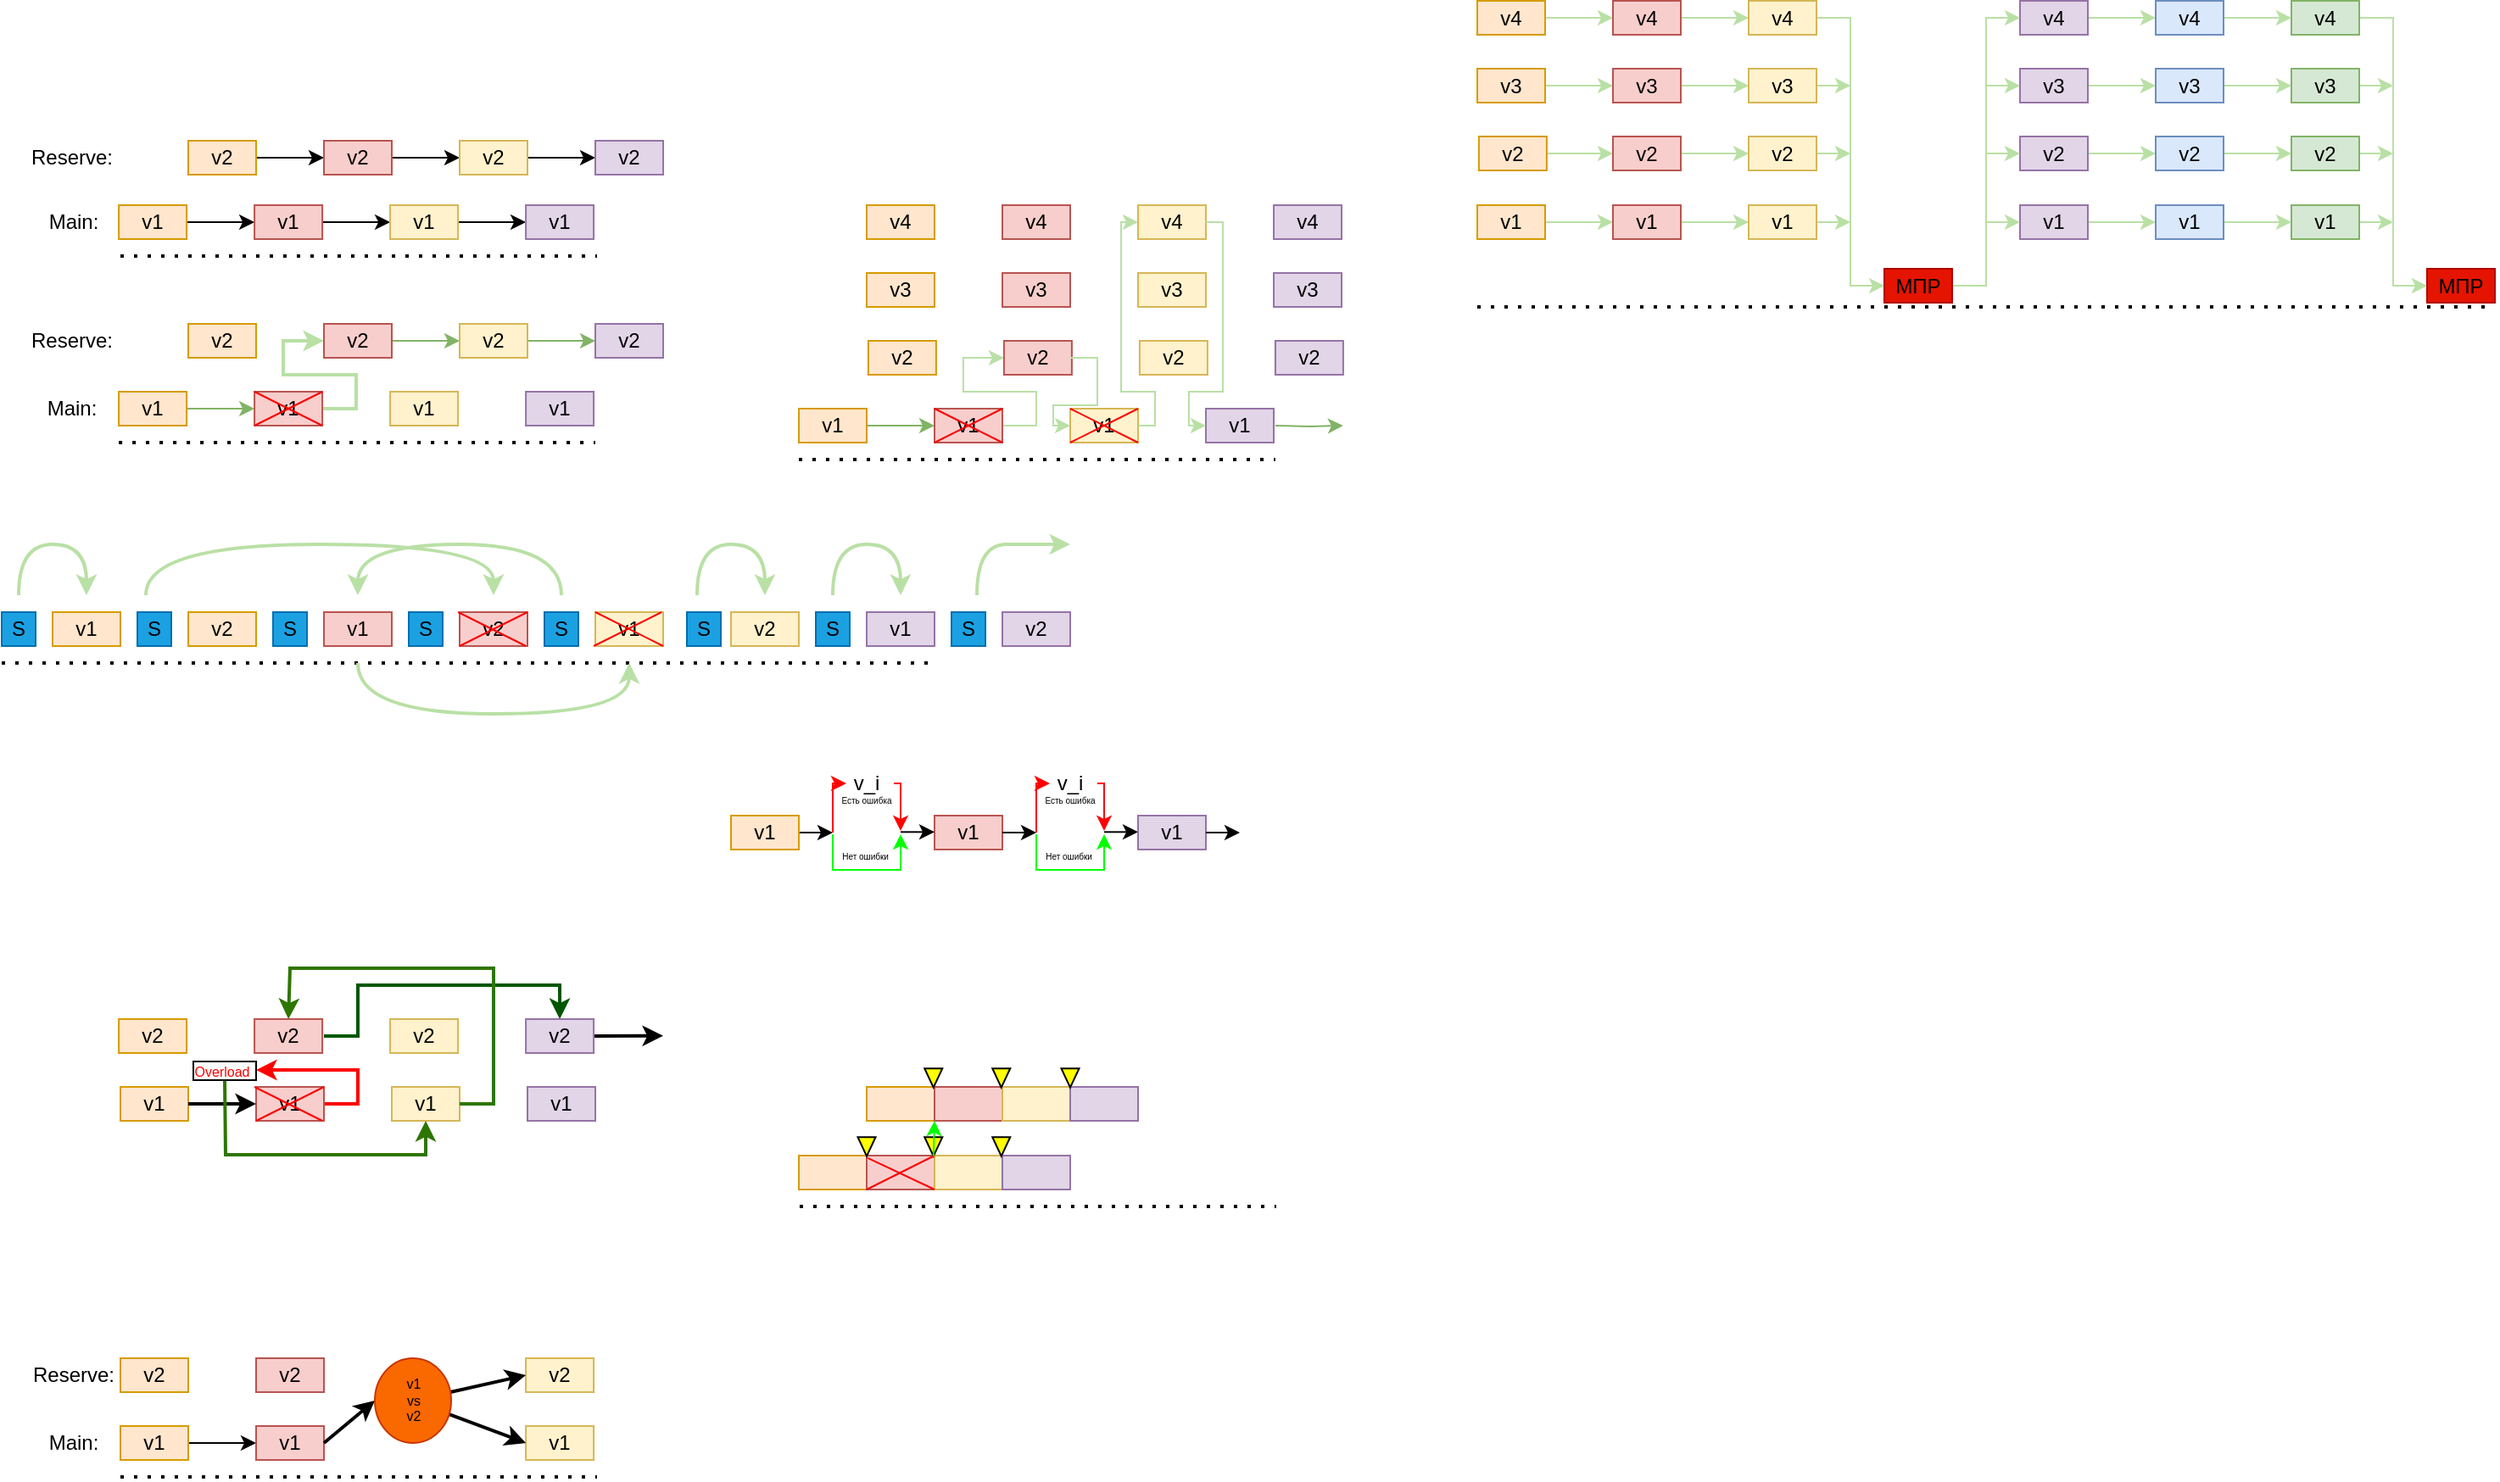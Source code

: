 <mxfile version="17.4.2" type="github">
  <diagram id="EM_qKB2MPKvF6qN4yPCp" name="Page-1">
    <mxGraphModel dx="1483" dy="855" grid="0" gridSize="10" guides="1" tooltips="1" connect="1" arrows="1" fold="1" page="1" pageScale="1" pageWidth="827" pageHeight="1169" math="0" shadow="0">
      <root>
        <mxCell id="0" />
        <mxCell id="1" parent="0" />
        <mxCell id="EnMobQsevsdsLdu5N_tb-4" value="" style="edgeStyle=orthogonalEdgeStyle;rounded=0;orthogonalLoop=1;jettySize=auto;html=1;" parent="1" source="EnMobQsevsdsLdu5N_tb-1" target="EnMobQsevsdsLdu5N_tb-3" edge="1">
          <mxGeometry relative="1" as="geometry" />
        </mxCell>
        <mxCell id="EnMobQsevsdsLdu5N_tb-1" value="" style="rounded=0;whiteSpace=wrap;html=1;fillColor=#ffe6cc;strokeColor=#d79b00;" parent="1" vertex="1">
          <mxGeometry x="79.05" y="300" width="40" height="20" as="geometry" />
        </mxCell>
        <mxCell id="EnMobQsevsdsLdu5N_tb-2" value="" style="endArrow=none;dashed=1;html=1;dashPattern=1 3;strokeWidth=2;rounded=0;" parent="1" edge="1">
          <mxGeometry width="50" height="50" relative="1" as="geometry">
            <mxPoint x="80" y="330" as="sourcePoint" />
            <mxPoint x="360.952" y="330" as="targetPoint" />
          </mxGeometry>
        </mxCell>
        <mxCell id="EnMobQsevsdsLdu5N_tb-5" style="edgeStyle=orthogonalEdgeStyle;rounded=0;orthogonalLoop=1;jettySize=auto;html=1;" parent="1" source="EnMobQsevsdsLdu5N_tb-3" edge="1">
          <mxGeometry relative="1" as="geometry">
            <mxPoint x="239.05" y="310" as="targetPoint" />
          </mxGeometry>
        </mxCell>
        <mxCell id="EnMobQsevsdsLdu5N_tb-3" value="" style="whiteSpace=wrap;html=1;rounded=0;fillColor=#f8cecc;strokeColor=#b85450;" parent="1" vertex="1">
          <mxGeometry x="159.05" y="300" width="40" height="20" as="geometry" />
        </mxCell>
        <mxCell id="EnMobQsevsdsLdu5N_tb-8" value="" style="edgeStyle=orthogonalEdgeStyle;rounded=0;orthogonalLoop=1;jettySize=auto;html=1;" parent="1" source="EnMobQsevsdsLdu5N_tb-6" target="EnMobQsevsdsLdu5N_tb-7" edge="1">
          <mxGeometry relative="1" as="geometry" />
        </mxCell>
        <mxCell id="EnMobQsevsdsLdu5N_tb-6" value="" style="whiteSpace=wrap;html=1;rounded=0;fillColor=#fff2cc;strokeColor=#d6b656;" parent="1" vertex="1">
          <mxGeometry x="239.05" y="300" width="40" height="20" as="geometry" />
        </mxCell>
        <mxCell id="EnMobQsevsdsLdu5N_tb-7" value="" style="whiteSpace=wrap;html=1;rounded=0;fillColor=#e1d5e7;strokeColor=#9673a6;" parent="1" vertex="1">
          <mxGeometry x="319.05" y="300" width="40" height="20" as="geometry" />
        </mxCell>
        <mxCell id="EnMobQsevsdsLdu5N_tb-9" value="v1" style="text;html=1;strokeColor=none;fillColor=none;align=center;verticalAlign=middle;whiteSpace=wrap;rounded=0;" parent="1" vertex="1">
          <mxGeometry x="84.05" y="302.5" width="30" height="15" as="geometry" />
        </mxCell>
        <mxCell id="EnMobQsevsdsLdu5N_tb-14" value="v1" style="text;html=1;strokeColor=none;fillColor=none;align=center;verticalAlign=middle;whiteSpace=wrap;rounded=0;" parent="1" vertex="1">
          <mxGeometry x="164.05" y="302.5" width="30" height="15" as="geometry" />
        </mxCell>
        <mxCell id="EnMobQsevsdsLdu5N_tb-15" value="v1" style="text;html=1;strokeColor=none;fillColor=none;align=center;verticalAlign=middle;whiteSpace=wrap;rounded=0;" parent="1" vertex="1">
          <mxGeometry x="244.05" y="302.5" width="30" height="15" as="geometry" />
        </mxCell>
        <mxCell id="EnMobQsevsdsLdu5N_tb-16" value="v1" style="text;html=1;strokeColor=none;fillColor=none;align=center;verticalAlign=middle;whiteSpace=wrap;rounded=0;" parent="1" vertex="1">
          <mxGeometry x="324.05" y="302.5" width="30" height="15" as="geometry" />
        </mxCell>
        <mxCell id="EnMobQsevsdsLdu5N_tb-17" value="" style="edgeStyle=orthogonalEdgeStyle;rounded=0;orthogonalLoop=1;jettySize=auto;html=1;" parent="1" source="EnMobQsevsdsLdu5N_tb-18" target="EnMobQsevsdsLdu5N_tb-20" edge="1">
          <mxGeometry relative="1" as="geometry" />
        </mxCell>
        <mxCell id="EnMobQsevsdsLdu5N_tb-18" value="" style="rounded=0;whiteSpace=wrap;html=1;fillColor=#ffe6cc;strokeColor=#d79b00;" parent="1" vertex="1">
          <mxGeometry x="120" y="262" width="40" height="20" as="geometry" />
        </mxCell>
        <mxCell id="EnMobQsevsdsLdu5N_tb-19" style="edgeStyle=orthogonalEdgeStyle;rounded=0;orthogonalLoop=1;jettySize=auto;html=1;" parent="1" source="EnMobQsevsdsLdu5N_tb-20" edge="1">
          <mxGeometry relative="1" as="geometry">
            <mxPoint x="280" y="272" as="targetPoint" />
          </mxGeometry>
        </mxCell>
        <mxCell id="EnMobQsevsdsLdu5N_tb-20" value="" style="whiteSpace=wrap;html=1;rounded=0;fillColor=#f8cecc;strokeColor=#b85450;" parent="1" vertex="1">
          <mxGeometry x="200" y="262" width="40" height="20" as="geometry" />
        </mxCell>
        <mxCell id="EnMobQsevsdsLdu5N_tb-21" value="" style="edgeStyle=orthogonalEdgeStyle;rounded=0;orthogonalLoop=1;jettySize=auto;html=1;" parent="1" source="EnMobQsevsdsLdu5N_tb-22" target="EnMobQsevsdsLdu5N_tb-23" edge="1">
          <mxGeometry relative="1" as="geometry" />
        </mxCell>
        <mxCell id="EnMobQsevsdsLdu5N_tb-22" value="" style="whiteSpace=wrap;html=1;rounded=0;fillColor=#fff2cc;strokeColor=#d6b656;" parent="1" vertex="1">
          <mxGeometry x="280" y="262" width="40" height="20" as="geometry" />
        </mxCell>
        <mxCell id="EnMobQsevsdsLdu5N_tb-23" value="" style="whiteSpace=wrap;html=1;rounded=0;fillColor=#e1d5e7;strokeColor=#9673a6;" parent="1" vertex="1">
          <mxGeometry x="360" y="262" width="40" height="20" as="geometry" />
        </mxCell>
        <mxCell id="EnMobQsevsdsLdu5N_tb-24" value="v2" style="text;html=1;strokeColor=none;fillColor=none;align=center;verticalAlign=middle;whiteSpace=wrap;rounded=0;" parent="1" vertex="1">
          <mxGeometry x="125" y="264.5" width="30" height="15" as="geometry" />
        </mxCell>
        <mxCell id="EnMobQsevsdsLdu5N_tb-28" value="v2" style="text;html=1;strokeColor=none;fillColor=none;align=center;verticalAlign=middle;whiteSpace=wrap;rounded=0;" parent="1" vertex="1">
          <mxGeometry x="205" y="264.5" width="30" height="15" as="geometry" />
        </mxCell>
        <mxCell id="EnMobQsevsdsLdu5N_tb-29" value="v2" style="text;html=1;strokeColor=none;fillColor=none;align=center;verticalAlign=middle;whiteSpace=wrap;rounded=0;" parent="1" vertex="1">
          <mxGeometry x="285" y="264.5" width="30" height="15" as="geometry" />
        </mxCell>
        <mxCell id="EnMobQsevsdsLdu5N_tb-30" value="v2" style="text;html=1;strokeColor=none;fillColor=none;align=center;verticalAlign=middle;whiteSpace=wrap;rounded=0;" parent="1" vertex="1">
          <mxGeometry x="365" y="264.5" width="30" height="15" as="geometry" />
        </mxCell>
        <mxCell id="EnMobQsevsdsLdu5N_tb-31" value="Main:" style="text;html=1;strokeColor=none;fillColor=none;align=center;verticalAlign=middle;whiteSpace=wrap;rounded=0;" parent="1" vertex="1">
          <mxGeometry x="25" y="300" width="55" height="20" as="geometry" />
        </mxCell>
        <mxCell id="EnMobQsevsdsLdu5N_tb-32" value="Reserve:" style="text;html=1;strokeColor=none;fillColor=none;align=center;verticalAlign=middle;whiteSpace=wrap;rounded=0;" parent="1" vertex="1">
          <mxGeometry x="24.05" y="262" width="55" height="20" as="geometry" />
        </mxCell>
        <mxCell id="EnMobQsevsdsLdu5N_tb-56" value="" style="edgeStyle=orthogonalEdgeStyle;rounded=0;orthogonalLoop=1;jettySize=auto;html=1;fillColor=#d5e8d4;strokeColor=#82b366;" parent="1" source="EnMobQsevsdsLdu5N_tb-57" target="EnMobQsevsdsLdu5N_tb-60" edge="1">
          <mxGeometry relative="1" as="geometry" />
        </mxCell>
        <mxCell id="EnMobQsevsdsLdu5N_tb-57" value="" style="rounded=0;whiteSpace=wrap;html=1;fillColor=#ffe6cc;strokeColor=#d79b00;" parent="1" vertex="1">
          <mxGeometry x="79.05" y="410" width="40" height="20" as="geometry" />
        </mxCell>
        <mxCell id="EnMobQsevsdsLdu5N_tb-58" value="" style="endArrow=none;dashed=1;html=1;dashPattern=1 3;strokeWidth=2;rounded=0;" parent="1" edge="1">
          <mxGeometry width="50" height="50" relative="1" as="geometry">
            <mxPoint x="79.05" y="440" as="sourcePoint" />
            <mxPoint x="360.002" y="440" as="targetPoint" />
          </mxGeometry>
        </mxCell>
        <mxCell id="EnMobQsevsdsLdu5N_tb-84" style="edgeStyle=orthogonalEdgeStyle;rounded=0;orthogonalLoop=1;jettySize=auto;html=1;exitX=1;exitY=0.5;exitDx=0;exitDy=0;entryX=0;entryY=0.5;entryDx=0;entryDy=0;strokeColor=#B9E0A5;strokeWidth=2;" parent="1" source="EnMobQsevsdsLdu5N_tb-60" target="EnMobQsevsdsLdu5N_tb-71" edge="1">
          <mxGeometry relative="1" as="geometry">
            <Array as="points">
              <mxPoint x="219" y="420" />
              <mxPoint x="219" y="400" />
              <mxPoint x="176" y="400" />
              <mxPoint x="176" y="380" />
            </Array>
          </mxGeometry>
        </mxCell>
        <mxCell id="EnMobQsevsdsLdu5N_tb-60" value="" style="whiteSpace=wrap;html=1;rounded=0;fillColor=#f8cecc;strokeColor=#b85450;" parent="1" vertex="1">
          <mxGeometry x="159.05" y="410" width="40" height="20" as="geometry" />
        </mxCell>
        <mxCell id="EnMobQsevsdsLdu5N_tb-62" value="" style="whiteSpace=wrap;html=1;rounded=0;fillColor=#fff2cc;strokeColor=#d6b656;" parent="1" vertex="1">
          <mxGeometry x="239.05" y="410" width="40" height="20" as="geometry" />
        </mxCell>
        <mxCell id="EnMobQsevsdsLdu5N_tb-63" value="" style="whiteSpace=wrap;html=1;rounded=0;fillColor=#e1d5e7;strokeColor=#9673a6;" parent="1" vertex="1">
          <mxGeometry x="319.05" y="410" width="40" height="20" as="geometry" />
        </mxCell>
        <mxCell id="EnMobQsevsdsLdu5N_tb-64" value="v1" style="text;html=1;strokeColor=none;fillColor=none;align=center;verticalAlign=middle;whiteSpace=wrap;rounded=0;" parent="1" vertex="1">
          <mxGeometry x="84.05" y="412.5" width="30" height="15" as="geometry" />
        </mxCell>
        <mxCell id="EnMobQsevsdsLdu5N_tb-65" value="v1" style="text;html=1;strokeColor=none;fillColor=none;align=center;verticalAlign=middle;whiteSpace=wrap;rounded=0;" parent="1" vertex="1">
          <mxGeometry x="164.05" y="412.5" width="30" height="15" as="geometry" />
        </mxCell>
        <mxCell id="EnMobQsevsdsLdu5N_tb-66" value="v1" style="text;html=1;strokeColor=none;fillColor=none;align=center;verticalAlign=middle;whiteSpace=wrap;rounded=0;" parent="1" vertex="1">
          <mxGeometry x="244.05" y="412.5" width="30" height="15" as="geometry" />
        </mxCell>
        <mxCell id="EnMobQsevsdsLdu5N_tb-67" value="v1" style="text;html=1;strokeColor=none;fillColor=none;align=center;verticalAlign=middle;whiteSpace=wrap;rounded=0;" parent="1" vertex="1">
          <mxGeometry x="324.05" y="412.5" width="30" height="15" as="geometry" />
        </mxCell>
        <mxCell id="EnMobQsevsdsLdu5N_tb-69" value="" style="rounded=0;whiteSpace=wrap;html=1;fillColor=#ffe6cc;strokeColor=#d79b00;" parent="1" vertex="1">
          <mxGeometry x="120" y="370" width="40" height="20" as="geometry" />
        </mxCell>
        <mxCell id="EnMobQsevsdsLdu5N_tb-70" style="edgeStyle=orthogonalEdgeStyle;rounded=0;orthogonalLoop=1;jettySize=auto;html=1;fillColor=#d5e8d4;strokeColor=#82b366;" parent="1" source="EnMobQsevsdsLdu5N_tb-71" edge="1">
          <mxGeometry relative="1" as="geometry">
            <mxPoint x="280.0" y="380" as="targetPoint" />
          </mxGeometry>
        </mxCell>
        <mxCell id="EnMobQsevsdsLdu5N_tb-71" value="" style="whiteSpace=wrap;html=1;rounded=0;fillColor=#f8cecc;strokeColor=#b85450;" parent="1" vertex="1">
          <mxGeometry x="200" y="370" width="40" height="20" as="geometry" />
        </mxCell>
        <mxCell id="EnMobQsevsdsLdu5N_tb-72" value="" style="edgeStyle=orthogonalEdgeStyle;rounded=0;orthogonalLoop=1;jettySize=auto;html=1;fillColor=#d5e8d4;strokeColor=#82b366;" parent="1" source="EnMobQsevsdsLdu5N_tb-73" target="EnMobQsevsdsLdu5N_tb-74" edge="1">
          <mxGeometry relative="1" as="geometry" />
        </mxCell>
        <mxCell id="EnMobQsevsdsLdu5N_tb-73" value="" style="whiteSpace=wrap;html=1;rounded=0;fillColor=#fff2cc;strokeColor=#d6b656;" parent="1" vertex="1">
          <mxGeometry x="280" y="370" width="40" height="20" as="geometry" />
        </mxCell>
        <mxCell id="EnMobQsevsdsLdu5N_tb-74" value="" style="whiteSpace=wrap;html=1;rounded=0;fillColor=#e1d5e7;strokeColor=#9673a6;" parent="1" vertex="1">
          <mxGeometry x="360" y="370" width="40" height="20" as="geometry" />
        </mxCell>
        <mxCell id="EnMobQsevsdsLdu5N_tb-75" value="v2" style="text;html=1;strokeColor=none;fillColor=none;align=center;verticalAlign=middle;whiteSpace=wrap;rounded=0;" parent="1" vertex="1">
          <mxGeometry x="125" y="372.5" width="30" height="15" as="geometry" />
        </mxCell>
        <mxCell id="EnMobQsevsdsLdu5N_tb-76" value="v2" style="text;html=1;strokeColor=none;fillColor=none;align=center;verticalAlign=middle;whiteSpace=wrap;rounded=0;" parent="1" vertex="1">
          <mxGeometry x="205" y="372.5" width="30" height="15" as="geometry" />
        </mxCell>
        <mxCell id="EnMobQsevsdsLdu5N_tb-77" value="v2" style="text;html=1;strokeColor=none;fillColor=none;align=center;verticalAlign=middle;whiteSpace=wrap;rounded=0;" parent="1" vertex="1">
          <mxGeometry x="285" y="372.5" width="30" height="15" as="geometry" />
        </mxCell>
        <mxCell id="EnMobQsevsdsLdu5N_tb-78" value="v2" style="text;html=1;strokeColor=none;fillColor=none;align=center;verticalAlign=middle;whiteSpace=wrap;rounded=0;" parent="1" vertex="1">
          <mxGeometry x="365" y="372.5" width="30" height="15" as="geometry" />
        </mxCell>
        <mxCell id="EnMobQsevsdsLdu5N_tb-79" value="Main:" style="text;html=1;strokeColor=none;fillColor=none;align=center;verticalAlign=middle;whiteSpace=wrap;rounded=0;" parent="1" vertex="1">
          <mxGeometry x="24.05" y="410" width="55" height="20" as="geometry" />
        </mxCell>
        <mxCell id="EnMobQsevsdsLdu5N_tb-80" value="Reserve:" style="text;html=1;strokeColor=none;fillColor=none;align=center;verticalAlign=middle;whiteSpace=wrap;rounded=0;" parent="1" vertex="1">
          <mxGeometry x="24.05" y="370" width="55" height="20" as="geometry" />
        </mxCell>
        <mxCell id="EnMobQsevsdsLdu5N_tb-81" value="" style="endArrow=none;html=1;rounded=0;strokeColor=#FF0000;" parent="1" edge="1">
          <mxGeometry width="50" height="50" relative="1" as="geometry">
            <mxPoint x="159.05" y="430" as="sourcePoint" />
            <mxPoint x="199.05" y="410" as="targetPoint" />
          </mxGeometry>
        </mxCell>
        <mxCell id="EnMobQsevsdsLdu5N_tb-82" value="" style="endArrow=none;html=1;rounded=0;strokeColor=#FF0000;" parent="1" edge="1">
          <mxGeometry width="50" height="50" relative="1" as="geometry">
            <mxPoint x="159.05" y="410" as="sourcePoint" />
            <mxPoint x="199.05" y="430" as="targetPoint" />
            <Array as="points">
              <mxPoint x="179.05" y="420" />
            </Array>
          </mxGeometry>
        </mxCell>
        <mxCell id="EnMobQsevsdsLdu5N_tb-86" value="" style="rounded=0;whiteSpace=wrap;html=1;fillColor=#ffe6cc;strokeColor=#d79b00;" parent="1" vertex="1">
          <mxGeometry x="40" y="540" width="40" height="20" as="geometry" />
        </mxCell>
        <mxCell id="EnMobQsevsdsLdu5N_tb-88" value="" style="whiteSpace=wrap;html=1;rounded=0;fillColor=#f8cecc;strokeColor=#b85450;" parent="1" vertex="1">
          <mxGeometry x="200" y="540" width="40" height="20" as="geometry" />
        </mxCell>
        <mxCell id="EnMobQsevsdsLdu5N_tb-90" value="" style="whiteSpace=wrap;html=1;rounded=0;fillColor=#fff2cc;strokeColor=#d6b656;" parent="1" vertex="1">
          <mxGeometry x="360" y="540" width="40" height="20" as="geometry" />
        </mxCell>
        <mxCell id="EnMobQsevsdsLdu5N_tb-91" value="" style="whiteSpace=wrap;html=1;rounded=0;fillColor=#e1d5e7;strokeColor=#9673a6;" parent="1" vertex="1">
          <mxGeometry x="520" y="540" width="40" height="20" as="geometry" />
        </mxCell>
        <mxCell id="EnMobQsevsdsLdu5N_tb-92" value="v1" style="text;html=1;strokeColor=none;fillColor=none;align=center;verticalAlign=middle;whiteSpace=wrap;rounded=0;" parent="1" vertex="1">
          <mxGeometry x="45" y="542.5" width="30" height="15" as="geometry" />
        </mxCell>
        <mxCell id="EnMobQsevsdsLdu5N_tb-93" value="v1" style="text;html=1;strokeColor=none;fillColor=none;align=center;verticalAlign=middle;whiteSpace=wrap;rounded=0;" parent="1" vertex="1">
          <mxGeometry x="205" y="542.5" width="30" height="15" as="geometry" />
        </mxCell>
        <mxCell id="EnMobQsevsdsLdu5N_tb-94" value="v1" style="text;html=1;strokeColor=none;fillColor=none;align=center;verticalAlign=middle;whiteSpace=wrap;rounded=0;" parent="1" vertex="1">
          <mxGeometry x="365" y="542.5" width="30" height="15" as="geometry" />
        </mxCell>
        <mxCell id="EnMobQsevsdsLdu5N_tb-95" value="v1" style="text;html=1;strokeColor=none;fillColor=none;align=center;verticalAlign=middle;whiteSpace=wrap;rounded=0;" parent="1" vertex="1">
          <mxGeometry x="525" y="542.5" width="30" height="15" as="geometry" />
        </mxCell>
        <mxCell id="EnMobQsevsdsLdu5N_tb-97" value="" style="rounded=0;whiteSpace=wrap;html=1;fillColor=#ffe6cc;strokeColor=#d79b00;" parent="1" vertex="1">
          <mxGeometry x="120" y="540" width="40" height="20" as="geometry" />
        </mxCell>
        <mxCell id="EnMobQsevsdsLdu5N_tb-99" value="" style="whiteSpace=wrap;html=1;rounded=0;fillColor=#f8cecc;strokeColor=#b85450;" parent="1" vertex="1">
          <mxGeometry x="280" y="540" width="40" height="20" as="geometry" />
        </mxCell>
        <mxCell id="EnMobQsevsdsLdu5N_tb-101" value="" style="whiteSpace=wrap;html=1;rounded=0;fillColor=#fff2cc;strokeColor=#d6b656;" parent="1" vertex="1">
          <mxGeometry x="440" y="540" width="40" height="20" as="geometry" />
        </mxCell>
        <mxCell id="EnMobQsevsdsLdu5N_tb-102" value="" style="whiteSpace=wrap;html=1;rounded=0;fillColor=#e1d5e7;strokeColor=#9673a6;" parent="1" vertex="1">
          <mxGeometry x="600" y="540" width="40" height="20" as="geometry" />
        </mxCell>
        <mxCell id="EnMobQsevsdsLdu5N_tb-103" value="v2" style="text;html=1;strokeColor=none;fillColor=none;align=center;verticalAlign=middle;whiteSpace=wrap;rounded=0;" parent="1" vertex="1">
          <mxGeometry x="125" y="542.5" width="30" height="15" as="geometry" />
        </mxCell>
        <mxCell id="EnMobQsevsdsLdu5N_tb-104" value="v2" style="text;html=1;strokeColor=none;fillColor=none;align=center;verticalAlign=middle;whiteSpace=wrap;rounded=0;" parent="1" vertex="1">
          <mxGeometry x="285" y="542.5" width="30" height="15" as="geometry" />
        </mxCell>
        <mxCell id="EnMobQsevsdsLdu5N_tb-105" value="v2" style="text;html=1;strokeColor=none;fillColor=none;align=center;verticalAlign=middle;whiteSpace=wrap;rounded=0;" parent="1" vertex="1">
          <mxGeometry x="445" y="542.5" width="30" height="15" as="geometry" />
        </mxCell>
        <mxCell id="EnMobQsevsdsLdu5N_tb-106" value="v2" style="text;html=1;strokeColor=none;fillColor=none;align=center;verticalAlign=middle;whiteSpace=wrap;rounded=0;" parent="1" vertex="1">
          <mxGeometry x="605" y="542.5" width="30" height="15" as="geometry" />
        </mxCell>
        <mxCell id="EnMobQsevsdsLdu5N_tb-108" value="" style="rounded=0;whiteSpace=wrap;html=1;fillColor=#1ba1e2;fontColor=#ffffff;strokeColor=#006EAF;" parent="1" vertex="1">
          <mxGeometry x="170" y="540" width="20" height="20" as="geometry" />
        </mxCell>
        <mxCell id="EnMobQsevsdsLdu5N_tb-109" value="S" style="text;html=1;strokeColor=none;fillColor=none;align=center;verticalAlign=middle;whiteSpace=wrap;rounded=0;" parent="1" vertex="1">
          <mxGeometry x="175" y="545" width="10" height="10" as="geometry" />
        </mxCell>
        <mxCell id="EnMobQsevsdsLdu5N_tb-110" value="" style="rounded=0;whiteSpace=wrap;html=1;fillColor=#1ba1e2;fontColor=#ffffff;strokeColor=#006EAF;" parent="1" vertex="1">
          <mxGeometry x="330" y="540" width="20" height="20" as="geometry" />
        </mxCell>
        <mxCell id="EnMobQsevsdsLdu5N_tb-111" value="S" style="text;html=1;strokeColor=none;fillColor=none;align=center;verticalAlign=middle;whiteSpace=wrap;rounded=0;" parent="1" vertex="1">
          <mxGeometry x="335" y="545" width="10" height="10" as="geometry" />
        </mxCell>
        <mxCell id="EnMobQsevsdsLdu5N_tb-112" value="" style="rounded=0;whiteSpace=wrap;html=1;fillColor=#1ba1e2;fontColor=#ffffff;strokeColor=#006EAF;" parent="1" vertex="1">
          <mxGeometry x="490" y="540" width="20" height="20" as="geometry" />
        </mxCell>
        <mxCell id="EnMobQsevsdsLdu5N_tb-113" value="S" style="text;html=1;strokeColor=none;fillColor=none;align=center;verticalAlign=middle;whiteSpace=wrap;rounded=0;" parent="1" vertex="1">
          <mxGeometry x="495" y="545" width="10" height="10" as="geometry" />
        </mxCell>
        <mxCell id="EnMobQsevsdsLdu5N_tb-115" value="" style="endArrow=none;dashed=1;html=1;dashPattern=1 3;strokeWidth=2;rounded=0;" parent="1" edge="1">
          <mxGeometry width="50" height="50" relative="1" as="geometry">
            <mxPoint x="10" y="570" as="sourcePoint" />
            <mxPoint x="560" y="570" as="targetPoint" />
          </mxGeometry>
        </mxCell>
        <mxCell id="EnMobQsevsdsLdu5N_tb-116" value="" style="rounded=0;whiteSpace=wrap;html=1;fillColor=#1ba1e2;fontColor=#ffffff;strokeColor=#006EAF;" parent="1" vertex="1">
          <mxGeometry x="10" y="540" width="20" height="20" as="geometry" />
        </mxCell>
        <mxCell id="EnMobQsevsdsLdu5N_tb-117" value="S" style="text;html=1;strokeColor=none;fillColor=none;align=center;verticalAlign=middle;whiteSpace=wrap;rounded=0;" parent="1" vertex="1">
          <mxGeometry x="15" y="545" width="10" height="10" as="geometry" />
        </mxCell>
        <mxCell id="EnMobQsevsdsLdu5N_tb-118" value="" style="curved=1;endArrow=classic;html=1;rounded=0;strokeColor=#B9E0A5;strokeWidth=2;" parent="1" edge="1">
          <mxGeometry width="50" height="50" relative="1" as="geometry">
            <mxPoint x="20" y="530" as="sourcePoint" />
            <mxPoint x="60" y="530" as="targetPoint" />
            <Array as="points">
              <mxPoint x="20" y="500" />
              <mxPoint x="60" y="500" />
            </Array>
          </mxGeometry>
        </mxCell>
        <mxCell id="EnMobQsevsdsLdu5N_tb-119" value="" style="rounded=0;whiteSpace=wrap;html=1;fillColor=#1ba1e2;fontColor=#ffffff;strokeColor=#006EAF;" parent="1" vertex="1">
          <mxGeometry x="90" y="540" width="20" height="20" as="geometry" />
        </mxCell>
        <mxCell id="EnMobQsevsdsLdu5N_tb-120" value="S" style="text;html=1;strokeColor=none;fillColor=none;align=center;verticalAlign=middle;whiteSpace=wrap;rounded=0;" parent="1" vertex="1">
          <mxGeometry x="95" y="545" width="10" height="10" as="geometry" />
        </mxCell>
        <mxCell id="EnMobQsevsdsLdu5N_tb-121" value="" style="rounded=0;whiteSpace=wrap;html=1;fillColor=#1ba1e2;fontColor=#ffffff;strokeColor=#006EAF;" parent="1" vertex="1">
          <mxGeometry x="250" y="540" width="20" height="20" as="geometry" />
        </mxCell>
        <mxCell id="EnMobQsevsdsLdu5N_tb-122" value="S" style="text;html=1;strokeColor=none;fillColor=none;align=center;verticalAlign=middle;whiteSpace=wrap;rounded=0;" parent="1" vertex="1">
          <mxGeometry x="255" y="545" width="10" height="10" as="geometry" />
        </mxCell>
        <mxCell id="EnMobQsevsdsLdu5N_tb-125" value="" style="rounded=0;whiteSpace=wrap;html=1;fillColor=#1ba1e2;fontColor=#ffffff;strokeColor=#006EAF;" parent="1" vertex="1">
          <mxGeometry x="414" y="540" width="20" height="20" as="geometry" />
        </mxCell>
        <mxCell id="EnMobQsevsdsLdu5N_tb-126" value="S" style="text;html=1;strokeColor=none;fillColor=none;align=center;verticalAlign=middle;whiteSpace=wrap;rounded=0;" parent="1" vertex="1">
          <mxGeometry x="419" y="545" width="10" height="10" as="geometry" />
        </mxCell>
        <mxCell id="EnMobQsevsdsLdu5N_tb-127" value="" style="rounded=0;whiteSpace=wrap;html=1;fillColor=#1ba1e2;fontColor=#ffffff;strokeColor=#006EAF;" parent="1" vertex="1">
          <mxGeometry x="570" y="540" width="20" height="20" as="geometry" />
        </mxCell>
        <mxCell id="EnMobQsevsdsLdu5N_tb-128" value="S" style="text;html=1;strokeColor=none;fillColor=none;align=center;verticalAlign=middle;whiteSpace=wrap;rounded=0;" parent="1" vertex="1">
          <mxGeometry x="575" y="545" width="10" height="10" as="geometry" />
        </mxCell>
        <mxCell id="EnMobQsevsdsLdu5N_tb-129" value="" style="curved=1;endArrow=classic;html=1;rounded=0;strokeColor=#B9E0A5;strokeWidth=2;" parent="1" edge="1">
          <mxGeometry width="50" height="50" relative="1" as="geometry">
            <mxPoint x="95" y="530" as="sourcePoint" />
            <mxPoint x="300" y="530" as="targetPoint" />
            <Array as="points">
              <mxPoint x="95" y="500" />
              <mxPoint x="300" y="500" />
            </Array>
          </mxGeometry>
        </mxCell>
        <mxCell id="EnMobQsevsdsLdu5N_tb-130" value="" style="endArrow=none;html=1;rounded=0;strokeColor=#FF0000;" parent="1" edge="1">
          <mxGeometry width="50" height="50" relative="1" as="geometry">
            <mxPoint x="359.05" y="560" as="sourcePoint" />
            <mxPoint x="399.05" y="540" as="targetPoint" />
          </mxGeometry>
        </mxCell>
        <mxCell id="EnMobQsevsdsLdu5N_tb-131" value="" style="endArrow=none;html=1;rounded=0;strokeColor=#FF0000;exitX=0;exitY=0;exitDx=0;exitDy=0;entryX=1;entryY=1;entryDx=0;entryDy=0;" parent="1" source="EnMobQsevsdsLdu5N_tb-90" target="EnMobQsevsdsLdu5N_tb-90" edge="1">
          <mxGeometry width="50" height="50" relative="1" as="geometry">
            <mxPoint x="369.05" y="570" as="sourcePoint" />
            <mxPoint x="409.05" y="550" as="targetPoint" />
          </mxGeometry>
        </mxCell>
        <mxCell id="EnMobQsevsdsLdu5N_tb-132" value="" style="endArrow=none;html=1;rounded=0;strokeColor=#FF0000;exitX=0;exitY=0;exitDx=0;exitDy=0;entryX=1;entryY=1;entryDx=0;entryDy=0;" parent="1" edge="1">
          <mxGeometry width="50" height="50" relative="1" as="geometry">
            <mxPoint x="279.05" y="540" as="sourcePoint" />
            <mxPoint x="319.05" y="560" as="targetPoint" />
          </mxGeometry>
        </mxCell>
        <mxCell id="EnMobQsevsdsLdu5N_tb-133" value="" style="endArrow=none;html=1;rounded=0;strokeColor=#FF0000;exitX=0;exitY=1;exitDx=0;exitDy=0;entryX=1;entryY=0;entryDx=0;entryDy=0;" parent="1" source="EnMobQsevsdsLdu5N_tb-99" target="EnMobQsevsdsLdu5N_tb-99" edge="1">
          <mxGeometry width="50" height="50" relative="1" as="geometry">
            <mxPoint x="289.05" y="550" as="sourcePoint" />
            <mxPoint x="329.05" y="570" as="targetPoint" />
          </mxGeometry>
        </mxCell>
        <mxCell id="EnMobQsevsdsLdu5N_tb-134" value="" style="curved=1;endArrow=classic;html=1;rounded=0;strokeColor=#B9E0A5;strokeWidth=2;" parent="1" edge="1">
          <mxGeometry width="50" height="50" relative="1" as="geometry">
            <mxPoint x="340" y="530" as="sourcePoint" />
            <mxPoint x="220" y="530" as="targetPoint" />
            <Array as="points">
              <mxPoint x="340" y="500" />
              <mxPoint x="220" y="500" />
            </Array>
          </mxGeometry>
        </mxCell>
        <mxCell id="EnMobQsevsdsLdu5N_tb-135" value="" style="curved=1;endArrow=classic;html=1;rounded=0;strokeColor=#B9E0A5;strokeWidth=2;" parent="1" edge="1">
          <mxGeometry width="50" height="50" relative="1" as="geometry">
            <mxPoint x="220" y="570" as="sourcePoint" />
            <mxPoint x="380" y="570" as="targetPoint" />
            <Array as="points">
              <mxPoint x="220" y="600" />
              <mxPoint x="380" y="600" />
            </Array>
          </mxGeometry>
        </mxCell>
        <mxCell id="EnMobQsevsdsLdu5N_tb-136" value="" style="curved=1;endArrow=classic;html=1;rounded=0;strokeColor=#B9E0A5;strokeWidth=2;" parent="1" edge="1">
          <mxGeometry width="50" height="50" relative="1" as="geometry">
            <mxPoint x="420" y="530" as="sourcePoint" />
            <mxPoint x="460" y="530" as="targetPoint" />
            <Array as="points">
              <mxPoint x="420" y="500" />
              <mxPoint x="460" y="500" />
            </Array>
          </mxGeometry>
        </mxCell>
        <mxCell id="EnMobQsevsdsLdu5N_tb-137" value="" style="curved=1;endArrow=classic;html=1;rounded=0;strokeColor=#B9E0A5;strokeWidth=2;" parent="1" edge="1">
          <mxGeometry width="50" height="50" relative="1" as="geometry">
            <mxPoint x="585" y="530" as="sourcePoint" />
            <mxPoint x="640" y="500" as="targetPoint" />
            <Array as="points">
              <mxPoint x="585" y="500" />
              <mxPoint x="620" y="500" />
            </Array>
          </mxGeometry>
        </mxCell>
        <mxCell id="EnMobQsevsdsLdu5N_tb-138" value="" style="curved=1;endArrow=classic;html=1;rounded=0;strokeColor=#B9E0A5;strokeWidth=2;" parent="1" edge="1">
          <mxGeometry width="50" height="50" relative="1" as="geometry">
            <mxPoint x="500" y="530" as="sourcePoint" />
            <mxPoint x="540" y="530" as="targetPoint" />
            <Array as="points">
              <mxPoint x="500" y="500" />
              <mxPoint x="540" y="500" />
            </Array>
          </mxGeometry>
        </mxCell>
        <mxCell id="EnMobQsevsdsLdu5N_tb-140" value="" style="rounded=0;whiteSpace=wrap;html=1;fillColor=#ffe6cc;strokeColor=#d79b00;" parent="1" vertex="1">
          <mxGeometry x="79.05" y="780" width="40" height="20" as="geometry" />
        </mxCell>
        <mxCell id="EnMobQsevsdsLdu5N_tb-142" value="" style="whiteSpace=wrap;html=1;rounded=0;fillColor=#f8cecc;strokeColor=#b85450;" parent="1" vertex="1">
          <mxGeometry x="159.05" y="780" width="40" height="20" as="geometry" />
        </mxCell>
        <mxCell id="EnMobQsevsdsLdu5N_tb-144" value="" style="whiteSpace=wrap;html=1;rounded=0;fillColor=#fff2cc;strokeColor=#d6b656;" parent="1" vertex="1">
          <mxGeometry x="239.05" y="780" width="40" height="20" as="geometry" />
        </mxCell>
        <mxCell id="EnMobQsevsdsLdu5N_tb-180" style="edgeStyle=none;shape=connector;orthogonalLoop=1;jettySize=auto;html=1;exitX=1;exitY=0.5;exitDx=0;exitDy=0;labelBackgroundColor=default;fontFamily=Helvetica;fontSize=8;fontColor=#FF0000;endArrow=classic;strokeColor=#000000;strokeWidth=2;curved=1;" parent="1" source="EnMobQsevsdsLdu5N_tb-145" edge="1">
          <mxGeometry relative="1" as="geometry">
            <mxPoint x="400" y="789.895" as="targetPoint" />
          </mxGeometry>
        </mxCell>
        <mxCell id="EnMobQsevsdsLdu5N_tb-145" value="" style="whiteSpace=wrap;html=1;rounded=0;fillColor=#e1d5e7;strokeColor=#9673a6;" parent="1" vertex="1">
          <mxGeometry x="319.05" y="780" width="40" height="20" as="geometry" />
        </mxCell>
        <mxCell id="EnMobQsevsdsLdu5N_tb-146" value="v2" style="text;html=1;strokeColor=none;fillColor=none;align=center;verticalAlign=middle;whiteSpace=wrap;rounded=0;" parent="1" vertex="1">
          <mxGeometry x="84.05" y="782.5" width="30" height="15" as="geometry" />
        </mxCell>
        <mxCell id="EnMobQsevsdsLdu5N_tb-179" style="edgeStyle=none;shape=connector;rounded=0;orthogonalLoop=1;jettySize=auto;html=1;labelBackgroundColor=default;fontFamily=Helvetica;fontSize=8;fontColor=#FF0000;endArrow=classic;strokeColor=#005700;strokeWidth=2;entryX=0.5;entryY=0;entryDx=0;entryDy=0;fillColor=#008a00;" parent="1" target="EnMobQsevsdsLdu5N_tb-145" edge="1">
          <mxGeometry relative="1" as="geometry">
            <mxPoint x="240" y="760" as="targetPoint" />
            <mxPoint x="200" y="790" as="sourcePoint" />
            <Array as="points">
              <mxPoint x="220" y="790" />
              <mxPoint x="220" y="760" />
              <mxPoint x="339" y="760" />
            </Array>
          </mxGeometry>
        </mxCell>
        <mxCell id="EnMobQsevsdsLdu5N_tb-147" value="v2" style="text;html=1;strokeColor=none;fillColor=none;align=center;verticalAlign=middle;whiteSpace=wrap;rounded=0;" parent="1" vertex="1">
          <mxGeometry x="164.05" y="782.5" width="30" height="15" as="geometry" />
        </mxCell>
        <mxCell id="EnMobQsevsdsLdu5N_tb-148" value="v2" style="text;html=1;strokeColor=none;fillColor=none;align=center;verticalAlign=middle;whiteSpace=wrap;rounded=0;" parent="1" vertex="1">
          <mxGeometry x="244.05" y="782.5" width="30" height="15" as="geometry" />
        </mxCell>
        <mxCell id="EnMobQsevsdsLdu5N_tb-149" value="v2" style="text;html=1;strokeColor=none;fillColor=none;align=center;verticalAlign=middle;whiteSpace=wrap;rounded=0;" parent="1" vertex="1">
          <mxGeometry x="324.05" y="782.5" width="30" height="15" as="geometry" />
        </mxCell>
        <mxCell id="EnMobQsevsdsLdu5N_tb-152" value="" style="endArrow=none;html=1;rounded=0;strokeColor=#FF0000;" parent="1" edge="1">
          <mxGeometry width="50" height="50" relative="1" as="geometry">
            <mxPoint x="160" y="840" as="sourcePoint" />
            <mxPoint x="200" y="820" as="targetPoint" />
          </mxGeometry>
        </mxCell>
        <mxCell id="EnMobQsevsdsLdu5N_tb-155" value="" style="rounded=0;whiteSpace=wrap;html=1;fillColor=#ffe6cc;strokeColor=#d79b00;" parent="1" vertex="1">
          <mxGeometry x="80" y="820" width="40" height="20" as="geometry" />
        </mxCell>
        <mxCell id="EnMobQsevsdsLdu5N_tb-174" style="edgeStyle=none;shape=connector;rounded=0;orthogonalLoop=1;jettySize=auto;html=1;exitX=1;exitY=0.5;exitDx=0;exitDy=0;labelBackgroundColor=default;fontFamily=Helvetica;fontSize=11;fontColor=default;endArrow=classic;strokeColor=#FF0000;strokeWidth=2;" parent="1" source="EnMobQsevsdsLdu5N_tb-157" edge="1">
          <mxGeometry relative="1" as="geometry">
            <mxPoint x="160" y="810" as="targetPoint" />
            <Array as="points">
              <mxPoint x="220" y="830" />
              <mxPoint x="220" y="810" />
            </Array>
          </mxGeometry>
        </mxCell>
        <mxCell id="EnMobQsevsdsLdu5N_tb-157" value="" style="whiteSpace=wrap;html=1;rounded=0;fillColor=#f8cecc;strokeColor=#b85450;" parent="1" vertex="1">
          <mxGeometry x="160" y="820" width="40" height="20" as="geometry" />
        </mxCell>
        <mxCell id="EnMobQsevsdsLdu5N_tb-159" value="" style="whiteSpace=wrap;html=1;rounded=0;fillColor=#fff2cc;strokeColor=#d6b656;" parent="1" vertex="1">
          <mxGeometry x="240" y="820" width="40" height="20" as="geometry" />
        </mxCell>
        <mxCell id="EnMobQsevsdsLdu5N_tb-160" value="" style="whiteSpace=wrap;html=1;rounded=0;fillColor=#e1d5e7;strokeColor=#9673a6;" parent="1" vertex="1">
          <mxGeometry x="320" y="820" width="40" height="20" as="geometry" />
        </mxCell>
        <mxCell id="EnMobQsevsdsLdu5N_tb-181" style="edgeStyle=none;shape=connector;curved=1;orthogonalLoop=1;jettySize=auto;html=1;entryX=0;entryY=0.5;entryDx=0;entryDy=0;labelBackgroundColor=default;fontFamily=Helvetica;fontSize=8;fontColor=#FF0000;endArrow=classic;strokeColor=#000000;strokeWidth=2;" parent="1" target="EnMobQsevsdsLdu5N_tb-157" edge="1">
          <mxGeometry relative="1" as="geometry">
            <mxPoint x="120" y="830" as="sourcePoint" />
          </mxGeometry>
        </mxCell>
        <mxCell id="EnMobQsevsdsLdu5N_tb-161" value="v1" style="text;html=1;strokeColor=none;fillColor=none;align=center;verticalAlign=middle;whiteSpace=wrap;rounded=0;" parent="1" vertex="1">
          <mxGeometry x="85" y="822.5" width="30" height="15" as="geometry" />
        </mxCell>
        <mxCell id="EnMobQsevsdsLdu5N_tb-162" value="v1" style="text;html=1;strokeColor=none;fillColor=none;align=center;verticalAlign=middle;whiteSpace=wrap;rounded=0;" parent="1" vertex="1">
          <mxGeometry x="165" y="822.5" width="30" height="15" as="geometry" />
        </mxCell>
        <mxCell id="EnMobQsevsdsLdu5N_tb-178" style="edgeStyle=none;shape=connector;rounded=0;orthogonalLoop=1;jettySize=auto;html=1;labelBackgroundColor=default;fontFamily=Helvetica;fontSize=8;fontColor=#FF0000;endArrow=classic;strokeColor=#2D7600;strokeWidth=2;entryX=0.5;entryY=0;entryDx=0;entryDy=0;fillColor=#60a917;" parent="1" target="EnMobQsevsdsLdu5N_tb-142" edge="1">
          <mxGeometry relative="1" as="geometry">
            <mxPoint x="170" y="750" as="targetPoint" />
            <mxPoint x="280" y="830" as="sourcePoint" />
            <Array as="points">
              <mxPoint x="300" y="830" />
              <mxPoint x="300" y="750" />
              <mxPoint x="180" y="750" />
            </Array>
          </mxGeometry>
        </mxCell>
        <mxCell id="EnMobQsevsdsLdu5N_tb-163" value="v1" style="text;html=1;strokeColor=none;fillColor=none;align=center;verticalAlign=middle;whiteSpace=wrap;rounded=0;" parent="1" vertex="1">
          <mxGeometry x="245" y="822.5" width="30" height="15" as="geometry" />
        </mxCell>
        <mxCell id="EnMobQsevsdsLdu5N_tb-164" value="v1" style="text;html=1;strokeColor=none;fillColor=none;align=center;verticalAlign=middle;whiteSpace=wrap;rounded=0;" parent="1" vertex="1">
          <mxGeometry x="325" y="822.5" width="30" height="15" as="geometry" />
        </mxCell>
        <mxCell id="EnMobQsevsdsLdu5N_tb-167" value="" style="endArrow=none;html=1;rounded=0;strokeColor=#FF0000;exitX=0;exitY=0;exitDx=0;exitDy=0;entryX=1;entryY=1;entryDx=0;entryDy=0;" parent="1" edge="1">
          <mxGeometry width="50" height="50" relative="1" as="geometry">
            <mxPoint x="159.05" y="820" as="sourcePoint" />
            <mxPoint x="199.05" y="840" as="targetPoint" />
          </mxGeometry>
        </mxCell>
        <mxCell id="EnMobQsevsdsLdu5N_tb-168" value="" style="endArrow=none;html=1;rounded=0;strokeColor=#FF0000;exitX=0;exitY=1;exitDx=0;exitDy=0;entryX=1;entryY=0;entryDx=0;entryDy=0;" parent="1" source="EnMobQsevsdsLdu5N_tb-157" target="EnMobQsevsdsLdu5N_tb-157" edge="1">
          <mxGeometry width="50" height="50" relative="1" as="geometry">
            <mxPoint x="169.05" y="830.0" as="sourcePoint" />
            <mxPoint x="209.05" y="850.0" as="targetPoint" />
          </mxGeometry>
        </mxCell>
        <mxCell id="EnMobQsevsdsLdu5N_tb-176" style="edgeStyle=none;shape=connector;rounded=0;orthogonalLoop=1;jettySize=auto;html=1;labelBackgroundColor=default;fontFamily=Helvetica;fontSize=8;fontColor=#FF0000;endArrow=classic;strokeColor=#2D7600;strokeWidth=2;entryX=0.5;entryY=1;entryDx=0;entryDy=0;exitX=0.5;exitY=1;exitDx=0;exitDy=0;fillColor=#60a917;" parent="1" source="EnMobQsevsdsLdu5N_tb-177" target="EnMobQsevsdsLdu5N_tb-159" edge="1">
          <mxGeometry relative="1" as="geometry">
            <mxPoint x="260" y="860" as="targetPoint" />
            <Array as="points">
              <mxPoint x="142" y="860" />
              <mxPoint x="260" y="860" />
            </Array>
          </mxGeometry>
        </mxCell>
        <mxCell id="EnMobQsevsdsLdu5N_tb-175" value="&lt;font color=&quot;#ff0000&quot; style=&quot;font-size: 8px&quot;&gt;Overload&lt;/font&gt;" style="text;html=1;strokeColor=none;fillColor=none;align=center;verticalAlign=middle;whiteSpace=wrap;rounded=0;fontFamily=Helvetica;fontSize=11;fontColor=default;" parent="1" vertex="1">
          <mxGeometry x="120" y="800" width="40" height="20" as="geometry" />
        </mxCell>
        <mxCell id="EnMobQsevsdsLdu5N_tb-177" value="" style="rounded=0;whiteSpace=wrap;html=1;fontFamily=Helvetica;fontSize=8;fontColor=#FF0000;fillColor=none;" parent="1" vertex="1">
          <mxGeometry x="123" y="805" width="37" height="11" as="geometry" />
        </mxCell>
        <mxCell id="EnMobQsevsdsLdu5N_tb-182" value="" style="edgeStyle=orthogonalEdgeStyle;rounded=0;orthogonalLoop=1;jettySize=auto;html=1;fillColor=#d5e8d4;strokeColor=#000000;" parent="1" source="EnMobQsevsdsLdu5N_tb-183" target="EnMobQsevsdsLdu5N_tb-186" edge="1">
          <mxGeometry relative="1" as="geometry" />
        </mxCell>
        <mxCell id="EnMobQsevsdsLdu5N_tb-183" value="" style="rounded=0;whiteSpace=wrap;html=1;fillColor=#ffe6cc;strokeColor=#d79b00;" parent="1" vertex="1">
          <mxGeometry x="80" y="1020" width="40" height="20" as="geometry" />
        </mxCell>
        <mxCell id="EnMobQsevsdsLdu5N_tb-184" value="" style="endArrow=none;dashed=1;html=1;dashPattern=1 3;strokeWidth=2;rounded=0;" parent="1" edge="1">
          <mxGeometry width="50" height="50" relative="1" as="geometry">
            <mxPoint x="80.0" y="1050" as="sourcePoint" />
            <mxPoint x="360.952" y="1050" as="targetPoint" />
          </mxGeometry>
        </mxCell>
        <mxCell id="EnMobQsevsdsLdu5N_tb-186" value="" style="whiteSpace=wrap;html=1;rounded=0;fillColor=#f8cecc;strokeColor=#b85450;" parent="1" vertex="1">
          <mxGeometry x="160" y="1020" width="40" height="20" as="geometry" />
        </mxCell>
        <mxCell id="EnMobQsevsdsLdu5N_tb-187" value="" style="whiteSpace=wrap;html=1;rounded=0;fillColor=#fff2cc;strokeColor=#d6b656;" parent="1" vertex="1">
          <mxGeometry x="319.05" y="1020" width="40" height="20" as="geometry" />
        </mxCell>
        <mxCell id="EnMobQsevsdsLdu5N_tb-189" value="v1" style="text;html=1;strokeColor=none;fillColor=none;align=center;verticalAlign=middle;whiteSpace=wrap;rounded=0;" parent="1" vertex="1">
          <mxGeometry x="85" y="1022.5" width="30" height="15" as="geometry" />
        </mxCell>
        <mxCell id="EnMobQsevsdsLdu5N_tb-215" value="" style="edgeStyle=none;shape=connector;curved=1;orthogonalLoop=1;jettySize=auto;html=1;labelBackgroundColor=default;fontFamily=Helvetica;fontSize=8;fontColor=#FF0000;endArrow=classic;strokeColor=#000000;strokeWidth=2;exitX=1;exitY=0.5;exitDx=0;exitDy=0;entryX=0;entryY=0.5;entryDx=0;entryDy=0;" parent="1" source="EnMobQsevsdsLdu5N_tb-186" target="EnMobQsevsdsLdu5N_tb-214" edge="1">
          <mxGeometry relative="1" as="geometry" />
        </mxCell>
        <mxCell id="EnMobQsevsdsLdu5N_tb-190" value="v1" style="text;html=1;strokeColor=none;fillColor=none;align=center;verticalAlign=middle;whiteSpace=wrap;rounded=0;" parent="1" vertex="1">
          <mxGeometry x="165" y="1022.5" width="30" height="15" as="geometry" />
        </mxCell>
        <mxCell id="EnMobQsevsdsLdu5N_tb-191" value="v1" style="text;html=1;strokeColor=none;fillColor=none;align=center;verticalAlign=middle;whiteSpace=wrap;rounded=0;" parent="1" vertex="1">
          <mxGeometry x="324.05" y="1022.5" width="30" height="15" as="geometry" />
        </mxCell>
        <mxCell id="EnMobQsevsdsLdu5N_tb-193" value="" style="rounded=0;whiteSpace=wrap;html=1;fillColor=#ffe6cc;strokeColor=#d79b00;" parent="1" vertex="1">
          <mxGeometry x="80" y="980" width="40" height="20" as="geometry" />
        </mxCell>
        <mxCell id="EnMobQsevsdsLdu5N_tb-195" value="" style="whiteSpace=wrap;html=1;rounded=0;fillColor=#f8cecc;strokeColor=#b85450;" parent="1" vertex="1">
          <mxGeometry x="160" y="980" width="40" height="20" as="geometry" />
        </mxCell>
        <mxCell id="EnMobQsevsdsLdu5N_tb-197" value="" style="whiteSpace=wrap;html=1;rounded=0;fillColor=#fff2cc;strokeColor=#d6b656;" parent="1" vertex="1">
          <mxGeometry x="319.05" y="980" width="40" height="20" as="geometry" />
        </mxCell>
        <mxCell id="EnMobQsevsdsLdu5N_tb-199" value="v2" style="text;html=1;strokeColor=none;fillColor=none;align=center;verticalAlign=middle;whiteSpace=wrap;rounded=0;" parent="1" vertex="1">
          <mxGeometry x="85" y="982.5" width="30" height="15" as="geometry" />
        </mxCell>
        <mxCell id="EnMobQsevsdsLdu5N_tb-200" value="v2" style="text;html=1;strokeColor=none;fillColor=none;align=center;verticalAlign=middle;whiteSpace=wrap;rounded=0;" parent="1" vertex="1">
          <mxGeometry x="165" y="982.5" width="30" height="15" as="geometry" />
        </mxCell>
        <mxCell id="EnMobQsevsdsLdu5N_tb-201" value="v2" style="text;html=1;strokeColor=none;fillColor=none;align=center;verticalAlign=middle;whiteSpace=wrap;rounded=0;" parent="1" vertex="1">
          <mxGeometry x="324.05" y="982.5" width="30" height="15" as="geometry" />
        </mxCell>
        <mxCell id="EnMobQsevsdsLdu5N_tb-203" value="Main:" style="text;html=1;strokeColor=none;fillColor=none;align=center;verticalAlign=middle;whiteSpace=wrap;rounded=0;" parent="1" vertex="1">
          <mxGeometry x="25" y="1020" width="55" height="20" as="geometry" />
        </mxCell>
        <mxCell id="EnMobQsevsdsLdu5N_tb-204" value="Reserve:" style="text;html=1;strokeColor=none;fillColor=none;align=center;verticalAlign=middle;whiteSpace=wrap;rounded=0;" parent="1" vertex="1">
          <mxGeometry x="25" y="980" width="55" height="20" as="geometry" />
        </mxCell>
        <mxCell id="EnMobQsevsdsLdu5N_tb-217" style="edgeStyle=none;shape=connector;curved=1;orthogonalLoop=1;jettySize=auto;html=1;entryX=0;entryY=0.5;entryDx=0;entryDy=0;labelBackgroundColor=default;fontFamily=Helvetica;fontSize=8;fontColor=#000000;endArrow=classic;strokeColor=#000000;strokeWidth=2;" parent="1" source="EnMobQsevsdsLdu5N_tb-214" target="EnMobQsevsdsLdu5N_tb-197" edge="1">
          <mxGeometry relative="1" as="geometry" />
        </mxCell>
        <mxCell id="EnMobQsevsdsLdu5N_tb-218" style="edgeStyle=none;shape=connector;curved=1;orthogonalLoop=1;jettySize=auto;html=1;entryX=0;entryY=0.5;entryDx=0;entryDy=0;labelBackgroundColor=default;fontFamily=Helvetica;fontSize=8;fontColor=#000000;endArrow=classic;strokeColor=#000000;strokeWidth=2;" parent="1" source="EnMobQsevsdsLdu5N_tb-214" target="EnMobQsevsdsLdu5N_tb-187" edge="1">
          <mxGeometry relative="1" as="geometry" />
        </mxCell>
        <mxCell id="EnMobQsevsdsLdu5N_tb-214" value="" style="ellipse;whiteSpace=wrap;html=1;fontFamily=Helvetica;fontSize=8;fillColor=#fa6800;strokeColor=#C73500;fontColor=#000000;" parent="1" vertex="1">
          <mxGeometry x="230" y="980" width="45" height="50" as="geometry" />
        </mxCell>
        <mxCell id="EnMobQsevsdsLdu5N_tb-216" value="&lt;font color=&quot;#000000&quot;&gt;v1&lt;br&gt;vs&lt;br&gt;v2&lt;/font&gt;" style="text;html=1;strokeColor=none;fillColor=none;align=center;verticalAlign=middle;whiteSpace=wrap;rounded=0;fontFamily=Helvetica;fontSize=8;fontColor=#FF0000;" parent="1" vertex="1">
          <mxGeometry x="237.5" y="990" width="30" height="30" as="geometry" />
        </mxCell>
        <mxCell id="rEXKtIqqEfv8Jr1cO-7T-1" value="" style="edgeStyle=orthogonalEdgeStyle;rounded=0;orthogonalLoop=1;jettySize=auto;html=1;" parent="1" source="rEXKtIqqEfv8Jr1cO-7T-2" edge="1">
          <mxGeometry relative="1" as="geometry">
            <mxPoint x="500" y="670" as="targetPoint" />
          </mxGeometry>
        </mxCell>
        <mxCell id="rEXKtIqqEfv8Jr1cO-7T-2" value="" style="rounded=0;whiteSpace=wrap;html=1;fillColor=#ffe6cc;strokeColor=#d79b00;" parent="1" vertex="1">
          <mxGeometry x="440" y="660" width="40" height="20" as="geometry" />
        </mxCell>
        <mxCell id="rEXKtIqqEfv8Jr1cO-7T-4" value="" style="whiteSpace=wrap;html=1;rounded=0;fillColor=#f8cecc;strokeColor=#b85450;" parent="1" vertex="1">
          <mxGeometry x="560" y="660" width="40" height="20" as="geometry" />
        </mxCell>
        <mxCell id="rEXKtIqqEfv8Jr1cO-7T-8" value="v1" style="text;html=1;strokeColor=none;fillColor=none;align=center;verticalAlign=middle;whiteSpace=wrap;rounded=0;" parent="1" vertex="1">
          <mxGeometry x="445" y="662.5" width="30" height="15" as="geometry" />
        </mxCell>
        <mxCell id="rEXKtIqqEfv8Jr1cO-7T-9" value="v1" style="text;html=1;strokeColor=none;fillColor=none;align=center;verticalAlign=middle;whiteSpace=wrap;rounded=0;" parent="1" vertex="1">
          <mxGeometry x="565" y="662.5" width="30" height="15" as="geometry" />
        </mxCell>
        <mxCell id="rEXKtIqqEfv8Jr1cO-7T-14" value="" style="edgeStyle=orthogonalEdgeStyle;rounded=0;orthogonalLoop=1;jettySize=auto;html=1;" parent="1" edge="1">
          <mxGeometry relative="1" as="geometry">
            <mxPoint x="540" y="669.67" as="sourcePoint" />
            <mxPoint x="560" y="669.67" as="targetPoint" />
          </mxGeometry>
        </mxCell>
        <mxCell id="rEXKtIqqEfv8Jr1cO-7T-15" value="v_i" style="text;html=1;strokeColor=none;fillColor=none;align=center;verticalAlign=middle;whiteSpace=wrap;rounded=0;" parent="1" vertex="1">
          <mxGeometry x="505" y="633" width="30" height="15" as="geometry" />
        </mxCell>
        <mxCell id="rEXKtIqqEfv8Jr1cO-7T-17" value="" style="endArrow=classic;html=1;rounded=0;strokeColor=#FF0000;" parent="1" edge="1">
          <mxGeometry width="50" height="50" relative="1" as="geometry">
            <mxPoint x="500" y="670" as="sourcePoint" />
            <mxPoint x="508" y="641" as="targetPoint" />
            <Array as="points">
              <mxPoint x="500" y="641" />
            </Array>
          </mxGeometry>
        </mxCell>
        <mxCell id="rEXKtIqqEfv8Jr1cO-7T-18" value="" style="endArrow=classic;html=1;rounded=0;strokeColor=#FF0000;" parent="1" edge="1">
          <mxGeometry width="50" height="50" relative="1" as="geometry">
            <mxPoint x="536" y="641" as="sourcePoint" />
            <mxPoint x="540" y="669" as="targetPoint" />
            <Array as="points">
              <mxPoint x="540" y="641" />
            </Array>
          </mxGeometry>
        </mxCell>
        <mxCell id="rEXKtIqqEfv8Jr1cO-7T-19" value="" style="endArrow=classic;html=1;rounded=0;strokeColor=#00FF00;" parent="1" edge="1">
          <mxGeometry width="50" height="50" relative="1" as="geometry">
            <mxPoint x="500" y="671" as="sourcePoint" />
            <mxPoint x="540" y="671" as="targetPoint" />
            <Array as="points">
              <mxPoint x="500" y="692" />
              <mxPoint x="540" y="692" />
            </Array>
          </mxGeometry>
        </mxCell>
        <mxCell id="rEXKtIqqEfv8Jr1cO-7T-20" value="&lt;font style=&quot;font-size: 5px&quot;&gt;Есть ошибка&lt;/font&gt;" style="text;html=1;strokeColor=none;fillColor=none;align=center;verticalAlign=middle;whiteSpace=wrap;rounded=0;" parent="1" vertex="1">
          <mxGeometry x="503.25" y="644" width="33.5" height="10" as="geometry" />
        </mxCell>
        <mxCell id="rEXKtIqqEfv8Jr1cO-7T-22" value="&lt;font style=&quot;font-size: 5px&quot;&gt;Нет ошибки&amp;nbsp;&lt;/font&gt;" style="text;html=1;strokeColor=none;fillColor=none;align=center;verticalAlign=middle;whiteSpace=wrap;rounded=0;fontSize=3;" parent="1" vertex="1">
          <mxGeometry x="503" y="677.5" width="34" height="12" as="geometry" />
        </mxCell>
        <mxCell id="rEXKtIqqEfv8Jr1cO-7T-23" value="" style="edgeStyle=orthogonalEdgeStyle;rounded=0;orthogonalLoop=1;jettySize=auto;html=1;" parent="1" edge="1">
          <mxGeometry relative="1" as="geometry">
            <mxPoint x="600.0" y="670.0" as="sourcePoint" />
            <mxPoint x="620.0" y="670.0" as="targetPoint" />
          </mxGeometry>
        </mxCell>
        <mxCell id="rEXKtIqqEfv8Jr1cO-7T-24" value="" style="edgeStyle=orthogonalEdgeStyle;rounded=0;orthogonalLoop=1;jettySize=auto;html=1;" parent="1" edge="1">
          <mxGeometry relative="1" as="geometry">
            <mxPoint x="660.0" y="669.67" as="sourcePoint" />
            <mxPoint x="680.0" y="669.67" as="targetPoint" />
          </mxGeometry>
        </mxCell>
        <mxCell id="rEXKtIqqEfv8Jr1cO-7T-25" value="v_i" style="text;html=1;strokeColor=none;fillColor=none;align=center;verticalAlign=middle;whiteSpace=wrap;rounded=0;" parent="1" vertex="1">
          <mxGeometry x="625" y="633" width="30" height="15" as="geometry" />
        </mxCell>
        <mxCell id="rEXKtIqqEfv8Jr1cO-7T-26" value="" style="endArrow=classic;html=1;rounded=0;strokeColor=#FF0000;" parent="1" edge="1">
          <mxGeometry width="50" height="50" relative="1" as="geometry">
            <mxPoint x="620.0" y="670.0" as="sourcePoint" />
            <mxPoint x="628" y="641" as="targetPoint" />
            <Array as="points">
              <mxPoint x="620" y="641" />
            </Array>
          </mxGeometry>
        </mxCell>
        <mxCell id="rEXKtIqqEfv8Jr1cO-7T-27" value="" style="endArrow=classic;html=1;rounded=0;strokeColor=#FF0000;" parent="1" edge="1">
          <mxGeometry width="50" height="50" relative="1" as="geometry">
            <mxPoint x="656" y="641" as="sourcePoint" />
            <mxPoint x="660.0" y="669" as="targetPoint" />
            <Array as="points">
              <mxPoint x="660" y="641" />
            </Array>
          </mxGeometry>
        </mxCell>
        <mxCell id="rEXKtIqqEfv8Jr1cO-7T-28" value="" style="endArrow=classic;html=1;rounded=0;strokeColor=#00FF00;" parent="1" edge="1">
          <mxGeometry width="50" height="50" relative="1" as="geometry">
            <mxPoint x="620.0" y="671" as="sourcePoint" />
            <mxPoint x="660.0" y="671" as="targetPoint" />
            <Array as="points">
              <mxPoint x="620" y="692" />
              <mxPoint x="660" y="692" />
            </Array>
          </mxGeometry>
        </mxCell>
        <mxCell id="rEXKtIqqEfv8Jr1cO-7T-29" value="&lt;font style=&quot;font-size: 5px&quot;&gt;Есть ошибка&lt;/font&gt;" style="text;html=1;strokeColor=none;fillColor=none;align=center;verticalAlign=middle;whiteSpace=wrap;rounded=0;" parent="1" vertex="1">
          <mxGeometry x="623.25" y="644" width="33.5" height="10" as="geometry" />
        </mxCell>
        <mxCell id="rEXKtIqqEfv8Jr1cO-7T-30" value="&lt;font style=&quot;font-size: 5px&quot;&gt;Нет ошибки&amp;nbsp;&lt;/font&gt;" style="text;html=1;strokeColor=none;fillColor=none;align=center;verticalAlign=middle;whiteSpace=wrap;rounded=0;fontSize=3;" parent="1" vertex="1">
          <mxGeometry x="623" y="677.5" width="34" height="12" as="geometry" />
        </mxCell>
        <mxCell id="rEXKtIqqEfv8Jr1cO-7T-31" value="" style="whiteSpace=wrap;html=1;rounded=0;fillColor=#e1d5e7;strokeColor=#9673a6;" parent="1" vertex="1">
          <mxGeometry x="680" y="660" width="40" height="20" as="geometry" />
        </mxCell>
        <mxCell id="rEXKtIqqEfv8Jr1cO-7T-32" value="v1" style="text;html=1;strokeColor=none;fillColor=none;align=center;verticalAlign=middle;whiteSpace=wrap;rounded=0;" parent="1" vertex="1">
          <mxGeometry x="685" y="662.5" width="30" height="15" as="geometry" />
        </mxCell>
        <mxCell id="rEXKtIqqEfv8Jr1cO-7T-33" value="" style="edgeStyle=orthogonalEdgeStyle;rounded=0;orthogonalLoop=1;jettySize=auto;html=1;" parent="1" edge="1">
          <mxGeometry relative="1" as="geometry">
            <mxPoint x="720" y="670.0" as="sourcePoint" />
            <mxPoint x="740" y="670" as="targetPoint" />
          </mxGeometry>
        </mxCell>
        <mxCell id="rEXKtIqqEfv8Jr1cO-7T-35" value="" style="rounded=0;whiteSpace=wrap;html=1;fillColor=#ffe6cc;strokeColor=#d79b00;" parent="1" vertex="1">
          <mxGeometry x="480" y="860.5" width="40" height="20" as="geometry" />
        </mxCell>
        <mxCell id="rEXKtIqqEfv8Jr1cO-7T-36" value="" style="endArrow=none;dashed=1;html=1;dashPattern=1 3;strokeWidth=2;rounded=0;" parent="1" edge="1">
          <mxGeometry width="50" height="50" relative="1" as="geometry">
            <mxPoint x="480.48" y="890.5" as="sourcePoint" />
            <mxPoint x="761.432" y="890.5" as="targetPoint" />
          </mxGeometry>
        </mxCell>
        <mxCell id="rEXKtIqqEfv8Jr1cO-7T-38" value="" style="whiteSpace=wrap;html=1;rounded=0;fillColor=#f8cecc;strokeColor=#b85450;" parent="1" vertex="1">
          <mxGeometry x="520" y="860.5" width="40" height="20" as="geometry" />
        </mxCell>
        <mxCell id="rEXKtIqqEfv8Jr1cO-7T-40" value="" style="whiteSpace=wrap;html=1;rounded=0;fillColor=#fff2cc;strokeColor=#d6b656;" parent="1" vertex="1">
          <mxGeometry x="560" y="860.5" width="40" height="20" as="geometry" />
        </mxCell>
        <mxCell id="rEXKtIqqEfv8Jr1cO-7T-41" value="" style="whiteSpace=wrap;html=1;rounded=0;fillColor=#e1d5e7;strokeColor=#9673a6;" parent="1" vertex="1">
          <mxGeometry x="600" y="860.5" width="40" height="20" as="geometry" />
        </mxCell>
        <mxCell id="rEXKtIqqEfv8Jr1cO-7T-47" value="" style="rounded=0;whiteSpace=wrap;html=1;fillColor=#ffe6cc;strokeColor=#d79b00;" parent="1" vertex="1">
          <mxGeometry x="520" y="820" width="40" height="20" as="geometry" />
        </mxCell>
        <mxCell id="rEXKtIqqEfv8Jr1cO-7T-49" value="" style="whiteSpace=wrap;html=1;rounded=0;fillColor=#f8cecc;strokeColor=#b85450;" parent="1" vertex="1">
          <mxGeometry x="560" y="820" width="40" height="20" as="geometry" />
        </mxCell>
        <mxCell id="rEXKtIqqEfv8Jr1cO-7T-51" value="" style="whiteSpace=wrap;html=1;rounded=0;fillColor=#fff2cc;strokeColor=#d6b656;" parent="1" vertex="1">
          <mxGeometry x="600" y="820" width="40" height="20" as="geometry" />
        </mxCell>
        <mxCell id="rEXKtIqqEfv8Jr1cO-7T-52" value="" style="whiteSpace=wrap;html=1;rounded=0;fillColor=#e1d5e7;strokeColor=#9673a6;" parent="1" vertex="1">
          <mxGeometry x="640" y="820" width="40" height="20" as="geometry" />
        </mxCell>
        <mxCell id="rEXKtIqqEfv8Jr1cO-7T-60" value="" style="triangle;whiteSpace=wrap;html=1;fontSize=5;rotation=90;fillColor=#FFFF00;" parent="1" vertex="1">
          <mxGeometry x="514.38" y="850" width="11.25" height="10.5" as="geometry" />
        </mxCell>
        <mxCell id="rEXKtIqqEfv8Jr1cO-7T-61" value="" style="triangle;whiteSpace=wrap;html=1;fontSize=5;rotation=90;fillColor=#FFFF00;" parent="1" vertex="1">
          <mxGeometry x="553.75" y="850" width="11.25" height="10.5" as="geometry" />
        </mxCell>
        <mxCell id="rEXKtIqqEfv8Jr1cO-7T-62" value="" style="triangle;whiteSpace=wrap;html=1;fontSize=5;rotation=90;fillColor=#FFFF00;" parent="1" vertex="1">
          <mxGeometry x="593.75" y="850" width="11.25" height="10.5" as="geometry" />
        </mxCell>
        <mxCell id="rEXKtIqqEfv8Jr1cO-7T-63" value="" style="triangle;whiteSpace=wrap;html=1;fontSize=5;rotation=90;fillColor=#FFFF00;" parent="1" vertex="1">
          <mxGeometry x="553.75" y="809.5" width="11.25" height="10.5" as="geometry" />
        </mxCell>
        <mxCell id="rEXKtIqqEfv8Jr1cO-7T-64" value="" style="triangle;whiteSpace=wrap;html=1;fontSize=5;rotation=90;fillColor=#FFFF00;" parent="1" vertex="1">
          <mxGeometry x="593.75" y="809.5" width="11.25" height="10.5" as="geometry" />
        </mxCell>
        <mxCell id="rEXKtIqqEfv8Jr1cO-7T-65" value="" style="triangle;whiteSpace=wrap;html=1;fontSize=5;rotation=90;fillColor=#FFFF00;" parent="1" vertex="1">
          <mxGeometry x="634.37" y="809.5" width="11.25" height="10.5" as="geometry" />
        </mxCell>
        <mxCell id="rEXKtIqqEfv8Jr1cO-7T-66" value="" style="endArrow=none;html=1;rounded=0;fontSize=5;strokeColor=#FF0000;exitX=0;exitY=1;exitDx=0;exitDy=0;entryX=0;entryY=0;entryDx=0;entryDy=0;" parent="1" source="rEXKtIqqEfv8Jr1cO-7T-38" target="rEXKtIqqEfv8Jr1cO-7T-40" edge="1">
          <mxGeometry width="50" height="50" relative="1" as="geometry">
            <mxPoint x="530" y="890" as="sourcePoint" />
            <mxPoint x="580" y="840" as="targetPoint" />
          </mxGeometry>
        </mxCell>
        <mxCell id="rEXKtIqqEfv8Jr1cO-7T-67" value="" style="endArrow=none;html=1;rounded=0;fontSize=5;strokeColor=#FF0000;exitX=0.016;exitY=0.074;exitDx=0;exitDy=0;exitPerimeter=0;entryX=0;entryY=1;entryDx=0;entryDy=0;" parent="1" source="rEXKtIqqEfv8Jr1cO-7T-38" target="rEXKtIqqEfv8Jr1cO-7T-40" edge="1">
          <mxGeometry width="50" height="50" relative="1" as="geometry">
            <mxPoint x="530.44" y="891.98" as="sourcePoint" />
            <mxPoint x="570" y="870.5" as="targetPoint" />
          </mxGeometry>
        </mxCell>
        <mxCell id="rEXKtIqqEfv8Jr1cO-7T-68" value="" style="endArrow=classic;html=1;rounded=0;fontSize=5;strokeColor=#00FF00;exitX=1;exitY=0.5;exitDx=0;exitDy=0;entryX=0;entryY=1;entryDx=0;entryDy=0;" parent="1" source="rEXKtIqqEfv8Jr1cO-7T-61" target="rEXKtIqqEfv8Jr1cO-7T-49" edge="1">
          <mxGeometry width="50" height="50" relative="1" as="geometry">
            <mxPoint x="565" y="910" as="sourcePoint" />
            <mxPoint x="620" y="900" as="targetPoint" />
          </mxGeometry>
        </mxCell>
        <mxCell id="Q2_m1f0G-9jLqt6sy_Gy-2" value="" style="edgeStyle=orthogonalEdgeStyle;rounded=0;orthogonalLoop=1;jettySize=auto;html=1;fillColor=#d5e8d4;strokeColor=#82b366;" edge="1" parent="1" source="Q2_m1f0G-9jLqt6sy_Gy-3" target="Q2_m1f0G-9jLqt6sy_Gy-6">
          <mxGeometry relative="1" as="geometry" />
        </mxCell>
        <mxCell id="Q2_m1f0G-9jLqt6sy_Gy-3" value="" style="rounded=0;whiteSpace=wrap;html=1;fillColor=#ffe6cc;strokeColor=#d79b00;" vertex="1" parent="1">
          <mxGeometry x="480.0" y="420" width="40" height="20" as="geometry" />
        </mxCell>
        <mxCell id="Q2_m1f0G-9jLqt6sy_Gy-4" value="" style="endArrow=none;dashed=1;html=1;dashPattern=1 3;strokeWidth=2;rounded=0;" edge="1" parent="1">
          <mxGeometry width="50" height="50" relative="1" as="geometry">
            <mxPoint x="480" y="450" as="sourcePoint" />
            <mxPoint x="760.952" y="450" as="targetPoint" />
          </mxGeometry>
        </mxCell>
        <mxCell id="Q2_m1f0G-9jLqt6sy_Gy-5" style="edgeStyle=orthogonalEdgeStyle;rounded=0;orthogonalLoop=1;jettySize=auto;html=1;exitX=1;exitY=0.5;exitDx=0;exitDy=0;entryX=0;entryY=0.5;entryDx=0;entryDy=0;strokeColor=#B9E0A5;strokeWidth=1;" edge="1" parent="1" source="Q2_m1f0G-9jLqt6sy_Gy-6" target="Q2_m1f0G-9jLqt6sy_Gy-15">
          <mxGeometry relative="1" as="geometry">
            <Array as="points">
              <mxPoint x="619.95" y="430" />
              <mxPoint x="619.95" y="410" />
              <mxPoint x="576.95" y="410" />
              <mxPoint x="576.95" y="390" />
            </Array>
          </mxGeometry>
        </mxCell>
        <mxCell id="Q2_m1f0G-9jLqt6sy_Gy-6" value="" style="whiteSpace=wrap;html=1;rounded=0;fillColor=#f8cecc;strokeColor=#b85450;" vertex="1" parent="1">
          <mxGeometry x="560" y="420" width="40" height="20" as="geometry" />
        </mxCell>
        <mxCell id="Q2_m1f0G-9jLqt6sy_Gy-7" value="" style="whiteSpace=wrap;html=1;rounded=0;fillColor=#fff2cc;strokeColor=#d6b656;" vertex="1" parent="1">
          <mxGeometry x="640" y="420" width="40" height="20" as="geometry" />
        </mxCell>
        <mxCell id="Q2_m1f0G-9jLqt6sy_Gy-8" value="" style="whiteSpace=wrap;html=1;rounded=0;fillColor=#e1d5e7;strokeColor=#9673a6;" vertex="1" parent="1">
          <mxGeometry x="720" y="420" width="40" height="20" as="geometry" />
        </mxCell>
        <mxCell id="Q2_m1f0G-9jLqt6sy_Gy-9" value="v1" style="text;html=1;strokeColor=none;fillColor=none;align=center;verticalAlign=middle;whiteSpace=wrap;rounded=0;" vertex="1" parent="1">
          <mxGeometry x="485.0" y="422.5" width="30" height="15" as="geometry" />
        </mxCell>
        <mxCell id="Q2_m1f0G-9jLqt6sy_Gy-10" value="v1" style="text;html=1;strokeColor=none;fillColor=none;align=center;verticalAlign=middle;whiteSpace=wrap;rounded=0;" vertex="1" parent="1">
          <mxGeometry x="565" y="422.5" width="30" height="15" as="geometry" />
        </mxCell>
        <mxCell id="Q2_m1f0G-9jLqt6sy_Gy-11" value="v1" style="text;html=1;strokeColor=none;fillColor=none;align=center;verticalAlign=middle;whiteSpace=wrap;rounded=0;" vertex="1" parent="1">
          <mxGeometry x="645" y="422.5" width="30" height="15" as="geometry" />
        </mxCell>
        <mxCell id="Q2_m1f0G-9jLqt6sy_Gy-12" value="v1" style="text;html=1;strokeColor=none;fillColor=none;align=center;verticalAlign=middle;whiteSpace=wrap;rounded=0;" vertex="1" parent="1">
          <mxGeometry x="725" y="422.5" width="30" height="15" as="geometry" />
        </mxCell>
        <mxCell id="Q2_m1f0G-9jLqt6sy_Gy-13" value="" style="rounded=0;whiteSpace=wrap;html=1;fillColor=#ffe6cc;strokeColor=#d79b00;" vertex="1" parent="1">
          <mxGeometry x="520.95" y="380" width="40" height="20" as="geometry" />
        </mxCell>
        <mxCell id="Q2_m1f0G-9jLqt6sy_Gy-15" value="" style="whiteSpace=wrap;html=1;rounded=0;fillColor=#f8cecc;strokeColor=#b85450;" vertex="1" parent="1">
          <mxGeometry x="600.95" y="380" width="40" height="20" as="geometry" />
        </mxCell>
        <mxCell id="Q2_m1f0G-9jLqt6sy_Gy-17" value="" style="whiteSpace=wrap;html=1;rounded=0;fillColor=#fff2cc;strokeColor=#d6b656;" vertex="1" parent="1">
          <mxGeometry x="680.95" y="380" width="40" height="20" as="geometry" />
        </mxCell>
        <mxCell id="Q2_m1f0G-9jLqt6sy_Gy-18" value="" style="whiteSpace=wrap;html=1;rounded=0;fillColor=#e1d5e7;strokeColor=#9673a6;" vertex="1" parent="1">
          <mxGeometry x="760.95" y="380" width="40" height="20" as="geometry" />
        </mxCell>
        <mxCell id="Q2_m1f0G-9jLqt6sy_Gy-19" value="v2" style="text;html=1;strokeColor=none;fillColor=none;align=center;verticalAlign=middle;whiteSpace=wrap;rounded=0;" vertex="1" parent="1">
          <mxGeometry x="525.95" y="382.5" width="30" height="15" as="geometry" />
        </mxCell>
        <mxCell id="Q2_m1f0G-9jLqt6sy_Gy-49" style="edgeStyle=orthogonalEdgeStyle;rounded=0;orthogonalLoop=1;jettySize=auto;html=1;entryX=0;entryY=0.5;entryDx=0;entryDy=0;fillColor=#d5e8d4;strokeColor=#B9E0A5;" edge="1" parent="1" target="Q2_m1f0G-9jLqt6sy_Gy-7">
          <mxGeometry relative="1" as="geometry">
            <mxPoint x="640" y="390" as="sourcePoint" />
            <Array as="points">
              <mxPoint x="656" y="390" />
              <mxPoint x="656" y="418" />
              <mxPoint x="630" y="418" />
              <mxPoint x="630" y="430" />
            </Array>
          </mxGeometry>
        </mxCell>
        <mxCell id="Q2_m1f0G-9jLqt6sy_Gy-20" value="v2" style="text;html=1;strokeColor=none;fillColor=none;align=center;verticalAlign=middle;whiteSpace=wrap;rounded=0;" vertex="1" parent="1">
          <mxGeometry x="605.95" y="382.5" width="30" height="15" as="geometry" />
        </mxCell>
        <mxCell id="Q2_m1f0G-9jLqt6sy_Gy-21" value="v2" style="text;html=1;strokeColor=none;fillColor=none;align=center;verticalAlign=middle;whiteSpace=wrap;rounded=0;" vertex="1" parent="1">
          <mxGeometry x="685.95" y="382.5" width="30" height="15" as="geometry" />
        </mxCell>
        <mxCell id="Q2_m1f0G-9jLqt6sy_Gy-22" value="v2" style="text;html=1;strokeColor=none;fillColor=none;align=center;verticalAlign=middle;whiteSpace=wrap;rounded=0;" vertex="1" parent="1">
          <mxGeometry x="765.95" y="382.5" width="30" height="15" as="geometry" />
        </mxCell>
        <mxCell id="Q2_m1f0G-9jLqt6sy_Gy-23" value="" style="endArrow=none;html=1;rounded=0;strokeColor=#FF0000;" edge="1" parent="1">
          <mxGeometry width="50" height="50" relative="1" as="geometry">
            <mxPoint x="560" y="440" as="sourcePoint" />
            <mxPoint x="600" y="420" as="targetPoint" />
          </mxGeometry>
        </mxCell>
        <mxCell id="Q2_m1f0G-9jLqt6sy_Gy-24" value="" style="endArrow=none;html=1;rounded=0;strokeColor=#FF0000;" edge="1" parent="1">
          <mxGeometry width="50" height="50" relative="1" as="geometry">
            <mxPoint x="560" y="420" as="sourcePoint" />
            <mxPoint x="600" y="440" as="targetPoint" />
            <Array as="points">
              <mxPoint x="580" y="430" />
            </Array>
          </mxGeometry>
        </mxCell>
        <mxCell id="Q2_m1f0G-9jLqt6sy_Gy-25" value="" style="rounded=0;whiteSpace=wrap;html=1;fillColor=#ffe6cc;strokeColor=#d79b00;" vertex="1" parent="1">
          <mxGeometry x="520" y="340" width="40" height="20" as="geometry" />
        </mxCell>
        <mxCell id="Q2_m1f0G-9jLqt6sy_Gy-27" value="" style="whiteSpace=wrap;html=1;rounded=0;fillColor=#f8cecc;strokeColor=#b85450;" vertex="1" parent="1">
          <mxGeometry x="600" y="340" width="40" height="20" as="geometry" />
        </mxCell>
        <mxCell id="Q2_m1f0G-9jLqt6sy_Gy-29" value="" style="whiteSpace=wrap;html=1;rounded=0;fillColor=#fff2cc;strokeColor=#d6b656;" vertex="1" parent="1">
          <mxGeometry x="680" y="340" width="40" height="20" as="geometry" />
        </mxCell>
        <mxCell id="Q2_m1f0G-9jLqt6sy_Gy-30" value="" style="whiteSpace=wrap;html=1;rounded=0;fillColor=#e1d5e7;strokeColor=#9673a6;" vertex="1" parent="1">
          <mxGeometry x="760" y="340" width="40" height="20" as="geometry" />
        </mxCell>
        <mxCell id="Q2_m1f0G-9jLqt6sy_Gy-31" value="v3" style="text;html=1;strokeColor=none;fillColor=none;align=center;verticalAlign=middle;whiteSpace=wrap;rounded=0;" vertex="1" parent="1">
          <mxGeometry x="525" y="342.5" width="30" height="15" as="geometry" />
        </mxCell>
        <mxCell id="Q2_m1f0G-9jLqt6sy_Gy-32" value="v3" style="text;html=1;strokeColor=none;fillColor=none;align=center;verticalAlign=middle;whiteSpace=wrap;rounded=0;" vertex="1" parent="1">
          <mxGeometry x="605" y="342.5" width="30" height="15" as="geometry" />
        </mxCell>
        <mxCell id="Q2_m1f0G-9jLqt6sy_Gy-33" value="v3" style="text;html=1;strokeColor=none;fillColor=none;align=center;verticalAlign=middle;whiteSpace=wrap;rounded=0;" vertex="1" parent="1">
          <mxGeometry x="685" y="342.5" width="30" height="15" as="geometry" />
        </mxCell>
        <mxCell id="Q2_m1f0G-9jLqt6sy_Gy-34" value="v3" style="text;html=1;strokeColor=none;fillColor=none;align=center;verticalAlign=middle;whiteSpace=wrap;rounded=0;" vertex="1" parent="1">
          <mxGeometry x="765" y="342.5" width="30" height="15" as="geometry" />
        </mxCell>
        <mxCell id="Q2_m1f0G-9jLqt6sy_Gy-35" value="" style="rounded=0;whiteSpace=wrap;html=1;fillColor=#ffe6cc;strokeColor=#d79b00;" vertex="1" parent="1">
          <mxGeometry x="520" y="300" width="40" height="20" as="geometry" />
        </mxCell>
        <mxCell id="Q2_m1f0G-9jLqt6sy_Gy-37" value="" style="whiteSpace=wrap;html=1;rounded=0;fillColor=#f8cecc;strokeColor=#b85450;" vertex="1" parent="1">
          <mxGeometry x="600" y="300" width="40" height="20" as="geometry" />
        </mxCell>
        <mxCell id="Q2_m1f0G-9jLqt6sy_Gy-39" value="" style="whiteSpace=wrap;html=1;rounded=0;fillColor=#fff2cc;strokeColor=#d6b656;" vertex="1" parent="1">
          <mxGeometry x="680" y="300" width="40" height="20" as="geometry" />
        </mxCell>
        <mxCell id="Q2_m1f0G-9jLqt6sy_Gy-40" value="" style="whiteSpace=wrap;html=1;rounded=0;fillColor=#e1d5e7;strokeColor=#9673a6;" vertex="1" parent="1">
          <mxGeometry x="760" y="300" width="40" height="20" as="geometry" />
        </mxCell>
        <mxCell id="Q2_m1f0G-9jLqt6sy_Gy-41" value="v4" style="text;html=1;strokeColor=none;fillColor=none;align=center;verticalAlign=middle;whiteSpace=wrap;rounded=0;" vertex="1" parent="1">
          <mxGeometry x="525" y="302.5" width="30" height="15" as="geometry" />
        </mxCell>
        <mxCell id="Q2_m1f0G-9jLqt6sy_Gy-42" value="v4" style="text;html=1;strokeColor=none;fillColor=none;align=center;verticalAlign=middle;whiteSpace=wrap;rounded=0;" vertex="1" parent="1">
          <mxGeometry x="605" y="302.5" width="30" height="15" as="geometry" />
        </mxCell>
        <mxCell id="Q2_m1f0G-9jLqt6sy_Gy-43" value="v4" style="text;html=1;strokeColor=none;fillColor=none;align=center;verticalAlign=middle;whiteSpace=wrap;rounded=0;" vertex="1" parent="1">
          <mxGeometry x="685" y="302.5" width="30" height="15" as="geometry" />
        </mxCell>
        <mxCell id="Q2_m1f0G-9jLqt6sy_Gy-44" value="v4" style="text;html=1;strokeColor=none;fillColor=none;align=center;verticalAlign=middle;whiteSpace=wrap;rounded=0;" vertex="1" parent="1">
          <mxGeometry x="765" y="302.5" width="30" height="15" as="geometry" />
        </mxCell>
        <mxCell id="Q2_m1f0G-9jLqt6sy_Gy-45" value="" style="endArrow=none;html=1;rounded=0;strokeColor=#FF0000;entryX=1;entryY=0;entryDx=0;entryDy=0;exitX=0;exitY=1;exitDx=0;exitDy=0;" edge="1" parent="1" source="Q2_m1f0G-9jLqt6sy_Gy-7" target="Q2_m1f0G-9jLqt6sy_Gy-7">
          <mxGeometry width="50" height="50" relative="1" as="geometry">
            <mxPoint x="570" y="450.0" as="sourcePoint" />
            <mxPoint x="610" y="430.0" as="targetPoint" />
          </mxGeometry>
        </mxCell>
        <mxCell id="Q2_m1f0G-9jLqt6sy_Gy-47" value="" style="endArrow=none;html=1;rounded=0;strokeColor=#FF0000;entryX=1;entryY=1;entryDx=0;entryDy=0;exitX=0;exitY=0;exitDx=0;exitDy=0;" edge="1" parent="1" source="Q2_m1f0G-9jLqt6sy_Gy-7" target="Q2_m1f0G-9jLqt6sy_Gy-7">
          <mxGeometry width="50" height="50" relative="1" as="geometry">
            <mxPoint x="570" y="450" as="sourcePoint" />
            <mxPoint x="610" y="430" as="targetPoint" />
          </mxGeometry>
        </mxCell>
        <mxCell id="Q2_m1f0G-9jLqt6sy_Gy-48" style="edgeStyle=orthogonalEdgeStyle;rounded=0;orthogonalLoop=1;jettySize=auto;html=1;exitX=1;exitY=0.5;exitDx=0;exitDy=0;entryX=0;entryY=0.5;entryDx=0;entryDy=0;strokeColor=#B9E0A5;strokeWidth=1;" edge="1" parent="1" target="Q2_m1f0G-9jLqt6sy_Gy-39">
          <mxGeometry relative="1" as="geometry">
            <Array as="points">
              <mxPoint x="690" y="430" />
              <mxPoint x="690" y="410" />
              <mxPoint x="670" y="410" />
              <mxPoint x="670" y="310" />
            </Array>
            <mxPoint x="680.04" y="429.98" as="sourcePoint" />
            <mxPoint x="680.99" y="389.98" as="targetPoint" />
          </mxGeometry>
        </mxCell>
        <mxCell id="Q2_m1f0G-9jLqt6sy_Gy-50" style="edgeStyle=orthogonalEdgeStyle;rounded=0;orthogonalLoop=1;jettySize=auto;html=1;entryX=0;entryY=0.5;entryDx=0;entryDy=0;fillColor=#d5e8d4;strokeColor=#B9E0A5;" edge="1" parent="1" target="Q2_m1f0G-9jLqt6sy_Gy-8">
          <mxGeometry relative="1" as="geometry">
            <mxPoint x="720" y="310" as="sourcePoint" />
            <mxPoint x="720" y="350" as="targetPoint" />
            <Array as="points">
              <mxPoint x="730" y="310" />
              <mxPoint x="730" y="410" />
              <mxPoint x="710" y="410" />
              <mxPoint x="710" y="430" />
            </Array>
          </mxGeometry>
        </mxCell>
        <mxCell id="Q2_m1f0G-9jLqt6sy_Gy-51" value="" style="edgeStyle=orthogonalEdgeStyle;rounded=0;orthogonalLoop=1;jettySize=auto;html=1;fillColor=#d5e8d4;strokeColor=#82b366;" edge="1" parent="1">
          <mxGeometry relative="1" as="geometry">
            <mxPoint x="760.95" y="430" as="sourcePoint" />
            <mxPoint x="800.95" y="430" as="targetPoint" />
          </mxGeometry>
        </mxCell>
        <mxCell id="Q2_m1f0G-9jLqt6sy_Gy-109" style="edgeStyle=orthogonalEdgeStyle;rounded=0;orthogonalLoop=1;jettySize=auto;html=1;entryX=0;entryY=0.5;entryDx=0;entryDy=0;strokeColor=#B9E0A5;strokeWidth=1;" edge="1" parent="1" source="Q2_m1f0G-9jLqt6sy_Gy-52" target="Q2_m1f0G-9jLqt6sy_Gy-53">
          <mxGeometry relative="1" as="geometry" />
        </mxCell>
        <mxCell id="Q2_m1f0G-9jLqt6sy_Gy-52" value="" style="rounded=0;whiteSpace=wrap;html=1;fillColor=#ffe6cc;strokeColor=#d79b00;" vertex="1" parent="1">
          <mxGeometry x="880.95" y="259.5" width="40" height="20" as="geometry" />
        </mxCell>
        <mxCell id="Q2_m1f0G-9jLqt6sy_Gy-115" style="edgeStyle=orthogonalEdgeStyle;rounded=0;orthogonalLoop=1;jettySize=auto;html=1;strokeColor=#B9E0A5;strokeWidth=1;" edge="1" parent="1" source="Q2_m1f0G-9jLqt6sy_Gy-53">
          <mxGeometry relative="1" as="geometry">
            <mxPoint x="1040" y="269.5" as="targetPoint" />
          </mxGeometry>
        </mxCell>
        <mxCell id="Q2_m1f0G-9jLqt6sy_Gy-53" value="" style="whiteSpace=wrap;html=1;rounded=0;fillColor=#f8cecc;strokeColor=#b85450;" vertex="1" parent="1">
          <mxGeometry x="960" y="259.5" width="40" height="20" as="geometry" />
        </mxCell>
        <mxCell id="Q2_m1f0G-9jLqt6sy_Gy-123" style="edgeStyle=orthogonalEdgeStyle;rounded=0;orthogonalLoop=1;jettySize=auto;html=1;strokeColor=#B9E0A5;strokeWidth=1;" edge="1" parent="1" source="Q2_m1f0G-9jLqt6sy_Gy-54">
          <mxGeometry relative="1" as="geometry">
            <mxPoint x="1100" y="269.5" as="targetPoint" />
          </mxGeometry>
        </mxCell>
        <mxCell id="Q2_m1f0G-9jLqt6sy_Gy-54" value="" style="whiteSpace=wrap;html=1;rounded=0;fillColor=#fff2cc;strokeColor=#d6b656;" vertex="1" parent="1">
          <mxGeometry x="1040" y="259.5" width="40" height="20" as="geometry" />
        </mxCell>
        <mxCell id="Q2_m1f0G-9jLqt6sy_Gy-130" style="edgeStyle=orthogonalEdgeStyle;rounded=0;orthogonalLoop=1;jettySize=auto;html=1;entryX=0;entryY=0.5;entryDx=0;entryDy=0;strokeColor=#B9E0A5;strokeWidth=1;" edge="1" parent="1" source="Q2_m1f0G-9jLqt6sy_Gy-55" target="Q2_m1f0G-9jLqt6sy_Gy-90">
          <mxGeometry relative="1" as="geometry" />
        </mxCell>
        <mxCell id="Q2_m1f0G-9jLqt6sy_Gy-55" value="" style="whiteSpace=wrap;html=1;rounded=0;fillColor=#e1d5e7;strokeColor=#9673a6;" vertex="1" parent="1">
          <mxGeometry x="1200" y="259.5" width="40" height="20" as="geometry" />
        </mxCell>
        <mxCell id="Q2_m1f0G-9jLqt6sy_Gy-56" value="v2" style="text;html=1;strokeColor=none;fillColor=none;align=center;verticalAlign=middle;whiteSpace=wrap;rounded=0;" vertex="1" parent="1">
          <mxGeometry x="885.95" y="262" width="30" height="15" as="geometry" />
        </mxCell>
        <mxCell id="Q2_m1f0G-9jLqt6sy_Gy-57" value="v2" style="text;html=1;strokeColor=none;fillColor=none;align=center;verticalAlign=middle;whiteSpace=wrap;rounded=0;" vertex="1" parent="1">
          <mxGeometry x="965" y="262" width="30" height="15" as="geometry" />
        </mxCell>
        <mxCell id="Q2_m1f0G-9jLqt6sy_Gy-58" value="v2" style="text;html=1;strokeColor=none;fillColor=none;align=center;verticalAlign=middle;whiteSpace=wrap;rounded=0;" vertex="1" parent="1">
          <mxGeometry x="1045" y="262" width="30" height="15" as="geometry" />
        </mxCell>
        <mxCell id="Q2_m1f0G-9jLqt6sy_Gy-59" value="v2" style="text;html=1;strokeColor=none;fillColor=none;align=center;verticalAlign=middle;whiteSpace=wrap;rounded=0;" vertex="1" parent="1">
          <mxGeometry x="1205" y="262" width="30" height="15" as="geometry" />
        </mxCell>
        <mxCell id="Q2_m1f0G-9jLqt6sy_Gy-111" style="edgeStyle=orthogonalEdgeStyle;rounded=0;orthogonalLoop=1;jettySize=auto;html=1;entryX=0;entryY=0.5;entryDx=0;entryDy=0;strokeColor=#B9E0A5;strokeWidth=1;" edge="1" parent="1" source="Q2_m1f0G-9jLqt6sy_Gy-60" target="Q2_m1f0G-9jLqt6sy_Gy-61">
          <mxGeometry relative="1" as="geometry" />
        </mxCell>
        <mxCell id="Q2_m1f0G-9jLqt6sy_Gy-60" value="" style="rounded=0;whiteSpace=wrap;html=1;fillColor=#ffe6cc;strokeColor=#d79b00;" vertex="1" parent="1">
          <mxGeometry x="880" y="219.5" width="40" height="20" as="geometry" />
        </mxCell>
        <mxCell id="Q2_m1f0G-9jLqt6sy_Gy-114" style="edgeStyle=orthogonalEdgeStyle;rounded=0;orthogonalLoop=1;jettySize=auto;html=1;entryX=0;entryY=0.5;entryDx=0;entryDy=0;strokeColor=#B9E0A5;strokeWidth=1;" edge="1" parent="1" source="Q2_m1f0G-9jLqt6sy_Gy-61" target="Q2_m1f0G-9jLqt6sy_Gy-62">
          <mxGeometry relative="1" as="geometry" />
        </mxCell>
        <mxCell id="Q2_m1f0G-9jLqt6sy_Gy-61" value="" style="whiteSpace=wrap;html=1;rounded=0;fillColor=#f8cecc;strokeColor=#b85450;" vertex="1" parent="1">
          <mxGeometry x="960" y="219.5" width="40" height="20" as="geometry" />
        </mxCell>
        <mxCell id="Q2_m1f0G-9jLqt6sy_Gy-122" style="edgeStyle=orthogonalEdgeStyle;rounded=0;orthogonalLoop=1;jettySize=auto;html=1;strokeColor=#B9E0A5;strokeWidth=1;" edge="1" parent="1" source="Q2_m1f0G-9jLqt6sy_Gy-62">
          <mxGeometry relative="1" as="geometry">
            <mxPoint x="1100" y="229.5" as="targetPoint" />
          </mxGeometry>
        </mxCell>
        <mxCell id="Q2_m1f0G-9jLqt6sy_Gy-62" value="" style="whiteSpace=wrap;html=1;rounded=0;fillColor=#fff2cc;strokeColor=#d6b656;" vertex="1" parent="1">
          <mxGeometry x="1040" y="219.5" width="40" height="20" as="geometry" />
        </mxCell>
        <mxCell id="Q2_m1f0G-9jLqt6sy_Gy-131" style="edgeStyle=orthogonalEdgeStyle;rounded=0;orthogonalLoop=1;jettySize=auto;html=1;entryX=0;entryY=0.5;entryDx=0;entryDy=0;strokeColor=#B9E0A5;strokeWidth=1;" edge="1" parent="1" source="Q2_m1f0G-9jLqt6sy_Gy-63" target="Q2_m1f0G-9jLqt6sy_Gy-92">
          <mxGeometry relative="1" as="geometry" />
        </mxCell>
        <mxCell id="Q2_m1f0G-9jLqt6sy_Gy-63" value="" style="whiteSpace=wrap;html=1;rounded=0;fillColor=#e1d5e7;strokeColor=#9673a6;" vertex="1" parent="1">
          <mxGeometry x="1200" y="219.5" width="40" height="20" as="geometry" />
        </mxCell>
        <mxCell id="Q2_m1f0G-9jLqt6sy_Gy-64" value="v3" style="text;html=1;strokeColor=none;fillColor=none;align=center;verticalAlign=middle;whiteSpace=wrap;rounded=0;" vertex="1" parent="1">
          <mxGeometry x="885" y="222" width="30" height="15" as="geometry" />
        </mxCell>
        <mxCell id="Q2_m1f0G-9jLqt6sy_Gy-65" value="v3" style="text;html=1;strokeColor=none;fillColor=none;align=center;verticalAlign=middle;whiteSpace=wrap;rounded=0;" vertex="1" parent="1">
          <mxGeometry x="965" y="222" width="30" height="15" as="geometry" />
        </mxCell>
        <mxCell id="Q2_m1f0G-9jLqt6sy_Gy-66" value="v3" style="text;html=1;strokeColor=none;fillColor=none;align=center;verticalAlign=middle;whiteSpace=wrap;rounded=0;" vertex="1" parent="1">
          <mxGeometry x="1045" y="222" width="30" height="15" as="geometry" />
        </mxCell>
        <mxCell id="Q2_m1f0G-9jLqt6sy_Gy-67" value="v3" style="text;html=1;strokeColor=none;fillColor=none;align=center;verticalAlign=middle;whiteSpace=wrap;rounded=0;" vertex="1" parent="1">
          <mxGeometry x="1205" y="222" width="30" height="15" as="geometry" />
        </mxCell>
        <mxCell id="Q2_m1f0G-9jLqt6sy_Gy-112" style="edgeStyle=orthogonalEdgeStyle;rounded=0;orthogonalLoop=1;jettySize=auto;html=1;entryX=0;entryY=0.5;entryDx=0;entryDy=0;strokeColor=#B9E0A5;strokeWidth=1;" edge="1" parent="1" source="Q2_m1f0G-9jLqt6sy_Gy-68" target="Q2_m1f0G-9jLqt6sy_Gy-69">
          <mxGeometry relative="1" as="geometry" />
        </mxCell>
        <mxCell id="Q2_m1f0G-9jLqt6sy_Gy-68" value="" style="rounded=0;whiteSpace=wrap;html=1;fillColor=#ffe6cc;strokeColor=#d79b00;" vertex="1" parent="1">
          <mxGeometry x="880" y="179.5" width="40" height="20" as="geometry" />
        </mxCell>
        <mxCell id="Q2_m1f0G-9jLqt6sy_Gy-113" style="edgeStyle=orthogonalEdgeStyle;rounded=0;orthogonalLoop=1;jettySize=auto;html=1;entryX=0;entryY=0.5;entryDx=0;entryDy=0;strokeColor=#B9E0A5;strokeWidth=1;" edge="1" parent="1" source="Q2_m1f0G-9jLqt6sy_Gy-69" target="Q2_m1f0G-9jLqt6sy_Gy-70">
          <mxGeometry relative="1" as="geometry" />
        </mxCell>
        <mxCell id="Q2_m1f0G-9jLqt6sy_Gy-69" value="" style="whiteSpace=wrap;html=1;rounded=0;fillColor=#f8cecc;strokeColor=#b85450;" vertex="1" parent="1">
          <mxGeometry x="960" y="179.5" width="40" height="20" as="geometry" />
        </mxCell>
        <mxCell id="Q2_m1f0G-9jLqt6sy_Gy-121" style="edgeStyle=orthogonalEdgeStyle;rounded=0;orthogonalLoop=1;jettySize=auto;html=1;entryX=0;entryY=0.5;entryDx=0;entryDy=0;strokeColor=#B9E0A5;strokeWidth=1;" edge="1" parent="1" source="Q2_m1f0G-9jLqt6sy_Gy-70" target="Q2_m1f0G-9jLqt6sy_Gy-117">
          <mxGeometry relative="1" as="geometry" />
        </mxCell>
        <mxCell id="Q2_m1f0G-9jLqt6sy_Gy-70" value="" style="whiteSpace=wrap;html=1;rounded=0;fillColor=#fff2cc;strokeColor=#d6b656;" vertex="1" parent="1">
          <mxGeometry x="1040" y="179.5" width="40" height="20" as="geometry" />
        </mxCell>
        <mxCell id="Q2_m1f0G-9jLqt6sy_Gy-132" style="edgeStyle=orthogonalEdgeStyle;rounded=0;orthogonalLoop=1;jettySize=auto;html=1;entryX=0;entryY=0.5;entryDx=0;entryDy=0;strokeColor=#B9E0A5;strokeWidth=1;" edge="1" parent="1" source="Q2_m1f0G-9jLqt6sy_Gy-71" target="Q2_m1f0G-9jLqt6sy_Gy-94">
          <mxGeometry relative="1" as="geometry" />
        </mxCell>
        <mxCell id="Q2_m1f0G-9jLqt6sy_Gy-71" value="" style="whiteSpace=wrap;html=1;rounded=0;fillColor=#e1d5e7;strokeColor=#9673a6;" vertex="1" parent="1">
          <mxGeometry x="1200" y="179.5" width="40" height="20" as="geometry" />
        </mxCell>
        <mxCell id="Q2_m1f0G-9jLqt6sy_Gy-72" value="v4" style="text;html=1;strokeColor=none;fillColor=none;align=center;verticalAlign=middle;whiteSpace=wrap;rounded=0;" vertex="1" parent="1">
          <mxGeometry x="885" y="182" width="30" height="15" as="geometry" />
        </mxCell>
        <mxCell id="Q2_m1f0G-9jLqt6sy_Gy-73" value="v4" style="text;html=1;strokeColor=none;fillColor=none;align=center;verticalAlign=middle;whiteSpace=wrap;rounded=0;" vertex="1" parent="1">
          <mxGeometry x="965" y="182" width="30" height="15" as="geometry" />
        </mxCell>
        <mxCell id="Q2_m1f0G-9jLqt6sy_Gy-74" value="v4" style="text;html=1;strokeColor=none;fillColor=none;align=center;verticalAlign=middle;whiteSpace=wrap;rounded=0;" vertex="1" parent="1">
          <mxGeometry x="1045" y="182" width="30" height="15" as="geometry" />
        </mxCell>
        <mxCell id="Q2_m1f0G-9jLqt6sy_Gy-75" value="v4" style="text;html=1;strokeColor=none;fillColor=none;align=center;verticalAlign=middle;whiteSpace=wrap;rounded=0;" vertex="1" parent="1">
          <mxGeometry x="1205" y="182" width="30" height="15" as="geometry" />
        </mxCell>
        <mxCell id="Q2_m1f0G-9jLqt6sy_Gy-110" style="edgeStyle=orthogonalEdgeStyle;rounded=0;orthogonalLoop=1;jettySize=auto;html=1;entryX=0;entryY=0.5;entryDx=0;entryDy=0;strokeColor=#B9E0A5;strokeWidth=1;" edge="1" parent="1" source="Q2_m1f0G-9jLqt6sy_Gy-77" target="Q2_m1f0G-9jLqt6sy_Gy-78">
          <mxGeometry relative="1" as="geometry" />
        </mxCell>
        <mxCell id="Q2_m1f0G-9jLqt6sy_Gy-77" value="" style="rounded=0;whiteSpace=wrap;html=1;fillColor=#ffe6cc;strokeColor=#d79b00;" vertex="1" parent="1">
          <mxGeometry x="880" y="300" width="40" height="20" as="geometry" />
        </mxCell>
        <mxCell id="Q2_m1f0G-9jLqt6sy_Gy-116" style="edgeStyle=orthogonalEdgeStyle;rounded=0;orthogonalLoop=1;jettySize=auto;html=1;entryX=0;entryY=0.5;entryDx=0;entryDy=0;strokeColor=#B9E0A5;strokeWidth=1;" edge="1" parent="1" source="Q2_m1f0G-9jLqt6sy_Gy-78" target="Q2_m1f0G-9jLqt6sy_Gy-79">
          <mxGeometry relative="1" as="geometry" />
        </mxCell>
        <mxCell id="Q2_m1f0G-9jLqt6sy_Gy-78" value="" style="whiteSpace=wrap;html=1;rounded=0;fillColor=#f8cecc;strokeColor=#b85450;" vertex="1" parent="1">
          <mxGeometry x="960" y="300" width="40" height="20" as="geometry" />
        </mxCell>
        <mxCell id="Q2_m1f0G-9jLqt6sy_Gy-124" style="edgeStyle=orthogonalEdgeStyle;rounded=0;orthogonalLoop=1;jettySize=auto;html=1;strokeColor=#B9E0A5;strokeWidth=1;" edge="1" parent="1" source="Q2_m1f0G-9jLqt6sy_Gy-79">
          <mxGeometry relative="1" as="geometry">
            <mxPoint x="1100" y="310" as="targetPoint" />
          </mxGeometry>
        </mxCell>
        <mxCell id="Q2_m1f0G-9jLqt6sy_Gy-79" value="" style="whiteSpace=wrap;html=1;rounded=0;fillColor=#fff2cc;strokeColor=#d6b656;" vertex="1" parent="1">
          <mxGeometry x="1040" y="300" width="40" height="20" as="geometry" />
        </mxCell>
        <mxCell id="Q2_m1f0G-9jLqt6sy_Gy-129" style="edgeStyle=orthogonalEdgeStyle;rounded=0;orthogonalLoop=1;jettySize=auto;html=1;entryX=0;entryY=0.5;entryDx=0;entryDy=0;strokeColor=#B9E0A5;strokeWidth=1;" edge="1" parent="1" source="Q2_m1f0G-9jLqt6sy_Gy-80" target="Q2_m1f0G-9jLqt6sy_Gy-96">
          <mxGeometry relative="1" as="geometry" />
        </mxCell>
        <mxCell id="Q2_m1f0G-9jLqt6sy_Gy-80" value="" style="whiteSpace=wrap;html=1;rounded=0;fillColor=#e1d5e7;strokeColor=#9673a6;" vertex="1" parent="1">
          <mxGeometry x="1200" y="300" width="40" height="20" as="geometry" />
        </mxCell>
        <mxCell id="Q2_m1f0G-9jLqt6sy_Gy-81" value="v1" style="text;html=1;strokeColor=none;fillColor=none;align=center;verticalAlign=middle;whiteSpace=wrap;rounded=0;" vertex="1" parent="1">
          <mxGeometry x="885" y="302.5" width="30" height="15" as="geometry" />
        </mxCell>
        <mxCell id="Q2_m1f0G-9jLqt6sy_Gy-82" value="v1" style="text;html=1;strokeColor=none;fillColor=none;align=center;verticalAlign=middle;whiteSpace=wrap;rounded=0;" vertex="1" parent="1">
          <mxGeometry x="965" y="302.5" width="30" height="15" as="geometry" />
        </mxCell>
        <mxCell id="Q2_m1f0G-9jLqt6sy_Gy-83" value="v1" style="text;html=1;strokeColor=none;fillColor=none;align=center;verticalAlign=middle;whiteSpace=wrap;rounded=0;" vertex="1" parent="1">
          <mxGeometry x="1045" y="302.5" width="30" height="15" as="geometry" />
        </mxCell>
        <mxCell id="Q2_m1f0G-9jLqt6sy_Gy-84" value="v1" style="text;html=1;strokeColor=none;fillColor=none;align=center;verticalAlign=middle;whiteSpace=wrap;rounded=0;" vertex="1" parent="1">
          <mxGeometry x="1205" y="302.5" width="30" height="15" as="geometry" />
        </mxCell>
        <mxCell id="Q2_m1f0G-9jLqt6sy_Gy-89" value="" style="endArrow=none;dashed=1;html=1;dashPattern=1 3;strokeWidth=2;rounded=0;" edge="1" parent="1">
          <mxGeometry width="50" height="50" relative="1" as="geometry">
            <mxPoint x="880" y="360" as="sourcePoint" />
            <mxPoint x="1480" y="360" as="targetPoint" />
          </mxGeometry>
        </mxCell>
        <mxCell id="Q2_m1f0G-9jLqt6sy_Gy-135" style="edgeStyle=orthogonalEdgeStyle;rounded=0;orthogonalLoop=1;jettySize=auto;html=1;entryX=0;entryY=0.5;entryDx=0;entryDy=0;strokeColor=#B9E0A5;strokeWidth=1;" edge="1" parent="1" source="Q2_m1f0G-9jLqt6sy_Gy-90" target="Q2_m1f0G-9jLqt6sy_Gy-98">
          <mxGeometry relative="1" as="geometry" />
        </mxCell>
        <mxCell id="Q2_m1f0G-9jLqt6sy_Gy-90" value="" style="whiteSpace=wrap;html=1;rounded=0;fillColor=#dae8fc;strokeColor=#6c8ebf;" vertex="1" parent="1">
          <mxGeometry x="1280" y="259.5" width="40" height="20" as="geometry" />
        </mxCell>
        <mxCell id="Q2_m1f0G-9jLqt6sy_Gy-91" value="v2" style="text;html=1;strokeColor=none;fillColor=none;align=center;verticalAlign=middle;whiteSpace=wrap;rounded=0;" vertex="1" parent="1">
          <mxGeometry x="1285" y="262" width="30" height="15" as="geometry" />
        </mxCell>
        <mxCell id="Q2_m1f0G-9jLqt6sy_Gy-134" style="edgeStyle=orthogonalEdgeStyle;rounded=0;orthogonalLoop=1;jettySize=auto;html=1;entryX=0;entryY=0.5;entryDx=0;entryDy=0;strokeColor=#B9E0A5;strokeWidth=1;" edge="1" parent="1" source="Q2_m1f0G-9jLqt6sy_Gy-92" target="Q2_m1f0G-9jLqt6sy_Gy-100">
          <mxGeometry relative="1" as="geometry" />
        </mxCell>
        <mxCell id="Q2_m1f0G-9jLqt6sy_Gy-92" value="" style="whiteSpace=wrap;html=1;rounded=0;fillColor=#dae8fc;strokeColor=#6c8ebf;" vertex="1" parent="1">
          <mxGeometry x="1280" y="219.5" width="40" height="20" as="geometry" />
        </mxCell>
        <mxCell id="Q2_m1f0G-9jLqt6sy_Gy-93" value="v3" style="text;html=1;strokeColor=none;fillColor=none;align=center;verticalAlign=middle;whiteSpace=wrap;rounded=0;" vertex="1" parent="1">
          <mxGeometry x="1285" y="222" width="30" height="15" as="geometry" />
        </mxCell>
        <mxCell id="Q2_m1f0G-9jLqt6sy_Gy-133" style="edgeStyle=orthogonalEdgeStyle;rounded=0;orthogonalLoop=1;jettySize=auto;html=1;entryX=0;entryY=0.5;entryDx=0;entryDy=0;strokeColor=#B9E0A5;strokeWidth=1;" edge="1" parent="1" source="Q2_m1f0G-9jLqt6sy_Gy-94" target="Q2_m1f0G-9jLqt6sy_Gy-102">
          <mxGeometry relative="1" as="geometry" />
        </mxCell>
        <mxCell id="Q2_m1f0G-9jLqt6sy_Gy-94" value="" style="whiteSpace=wrap;html=1;rounded=0;fillColor=#dae8fc;strokeColor=#6c8ebf;" vertex="1" parent="1">
          <mxGeometry x="1280" y="179.5" width="40" height="20" as="geometry" />
        </mxCell>
        <mxCell id="Q2_m1f0G-9jLqt6sy_Gy-95" value="v4" style="text;html=1;strokeColor=none;fillColor=none;align=center;verticalAlign=middle;whiteSpace=wrap;rounded=0;" vertex="1" parent="1">
          <mxGeometry x="1285" y="182" width="30" height="15" as="geometry" />
        </mxCell>
        <mxCell id="Q2_m1f0G-9jLqt6sy_Gy-136" style="edgeStyle=orthogonalEdgeStyle;rounded=0;orthogonalLoop=1;jettySize=auto;html=1;entryX=0;entryY=0.5;entryDx=0;entryDy=0;strokeColor=#B9E0A5;strokeWidth=1;" edge="1" parent="1" source="Q2_m1f0G-9jLqt6sy_Gy-96" target="Q2_m1f0G-9jLqt6sy_Gy-104">
          <mxGeometry relative="1" as="geometry" />
        </mxCell>
        <mxCell id="Q2_m1f0G-9jLqt6sy_Gy-96" value="" style="whiteSpace=wrap;html=1;rounded=0;fillColor=#dae8fc;strokeColor=#6c8ebf;" vertex="1" parent="1">
          <mxGeometry x="1280" y="300" width="40" height="20" as="geometry" />
        </mxCell>
        <mxCell id="Q2_m1f0G-9jLqt6sy_Gy-97" value="v1" style="text;html=1;strokeColor=none;fillColor=none;align=center;verticalAlign=middle;whiteSpace=wrap;rounded=0;" vertex="1" parent="1">
          <mxGeometry x="1285" y="302.5" width="30" height="15" as="geometry" />
        </mxCell>
        <mxCell id="Q2_m1f0G-9jLqt6sy_Gy-139" style="edgeStyle=orthogonalEdgeStyle;rounded=0;orthogonalLoop=1;jettySize=auto;html=1;strokeColor=#B9E0A5;strokeWidth=1;" edge="1" parent="1" source="Q2_m1f0G-9jLqt6sy_Gy-98">
          <mxGeometry relative="1" as="geometry">
            <mxPoint x="1420" y="269.5" as="targetPoint" />
          </mxGeometry>
        </mxCell>
        <mxCell id="Q2_m1f0G-9jLqt6sy_Gy-98" value="" style="whiteSpace=wrap;html=1;rounded=0;fillColor=#d5e8d4;strokeColor=#82b366;" vertex="1" parent="1">
          <mxGeometry x="1360" y="259.5" width="40" height="20" as="geometry" />
        </mxCell>
        <mxCell id="Q2_m1f0G-9jLqt6sy_Gy-99" value="v2" style="text;html=1;strokeColor=none;fillColor=none;align=center;verticalAlign=middle;whiteSpace=wrap;rounded=0;" vertex="1" parent="1">
          <mxGeometry x="1365" y="262" width="30" height="15" as="geometry" />
        </mxCell>
        <mxCell id="Q2_m1f0G-9jLqt6sy_Gy-138" style="edgeStyle=orthogonalEdgeStyle;rounded=0;orthogonalLoop=1;jettySize=auto;html=1;strokeColor=#B9E0A5;strokeWidth=1;" edge="1" parent="1" source="Q2_m1f0G-9jLqt6sy_Gy-100">
          <mxGeometry relative="1" as="geometry">
            <mxPoint x="1420" y="229.5" as="targetPoint" />
          </mxGeometry>
        </mxCell>
        <mxCell id="Q2_m1f0G-9jLqt6sy_Gy-100" value="" style="whiteSpace=wrap;html=1;rounded=0;fillColor=#d5e8d4;strokeColor=#82b366;" vertex="1" parent="1">
          <mxGeometry x="1360" y="219.5" width="40" height="20" as="geometry" />
        </mxCell>
        <mxCell id="Q2_m1f0G-9jLqt6sy_Gy-101" value="v3" style="text;html=1;strokeColor=none;fillColor=none;align=center;verticalAlign=middle;whiteSpace=wrap;rounded=0;" vertex="1" parent="1">
          <mxGeometry x="1365" y="222" width="30" height="15" as="geometry" />
        </mxCell>
        <mxCell id="Q2_m1f0G-9jLqt6sy_Gy-137" style="edgeStyle=orthogonalEdgeStyle;rounded=0;orthogonalLoop=1;jettySize=auto;html=1;exitX=1;exitY=0.5;exitDx=0;exitDy=0;entryX=0;entryY=0.5;entryDx=0;entryDy=0;strokeColor=#B9E0A5;strokeWidth=1;" edge="1" parent="1" source="Q2_m1f0G-9jLqt6sy_Gy-102" target="Q2_m1f0G-9jLqt6sy_Gy-119">
          <mxGeometry relative="1" as="geometry" />
        </mxCell>
        <mxCell id="Q2_m1f0G-9jLqt6sy_Gy-102" value="" style="whiteSpace=wrap;html=1;rounded=0;fillColor=#d5e8d4;strokeColor=#82b366;" vertex="1" parent="1">
          <mxGeometry x="1360" y="179.5" width="40" height="20" as="geometry" />
        </mxCell>
        <mxCell id="Q2_m1f0G-9jLqt6sy_Gy-103" value="v4" style="text;html=1;strokeColor=none;fillColor=none;align=center;verticalAlign=middle;whiteSpace=wrap;rounded=0;" vertex="1" parent="1">
          <mxGeometry x="1365" y="182" width="30" height="15" as="geometry" />
        </mxCell>
        <mxCell id="Q2_m1f0G-9jLqt6sy_Gy-140" style="edgeStyle=orthogonalEdgeStyle;rounded=0;orthogonalLoop=1;jettySize=auto;html=1;strokeColor=#B9E0A5;strokeWidth=1;" edge="1" parent="1" source="Q2_m1f0G-9jLqt6sy_Gy-104">
          <mxGeometry relative="1" as="geometry">
            <mxPoint x="1420" y="310" as="targetPoint" />
          </mxGeometry>
        </mxCell>
        <mxCell id="Q2_m1f0G-9jLqt6sy_Gy-104" value="" style="whiteSpace=wrap;html=1;rounded=0;fillColor=#d5e8d4;strokeColor=#82b366;" vertex="1" parent="1">
          <mxGeometry x="1360" y="300" width="40" height="20" as="geometry" />
        </mxCell>
        <mxCell id="Q2_m1f0G-9jLqt6sy_Gy-105" value="v1" style="text;html=1;strokeColor=none;fillColor=none;align=center;verticalAlign=middle;whiteSpace=wrap;rounded=0;" vertex="1" parent="1">
          <mxGeometry x="1365" y="302.5" width="30" height="15" as="geometry" />
        </mxCell>
        <mxCell id="Q2_m1f0G-9jLqt6sy_Gy-125" style="edgeStyle=orthogonalEdgeStyle;rounded=0;orthogonalLoop=1;jettySize=auto;html=1;entryX=0;entryY=0.5;entryDx=0;entryDy=0;strokeColor=#B9E0A5;strokeWidth=1;" edge="1" parent="1" source="Q2_m1f0G-9jLqt6sy_Gy-117" target="Q2_m1f0G-9jLqt6sy_Gy-71">
          <mxGeometry relative="1" as="geometry" />
        </mxCell>
        <mxCell id="Q2_m1f0G-9jLqt6sy_Gy-126" style="edgeStyle=orthogonalEdgeStyle;rounded=0;orthogonalLoop=1;jettySize=auto;html=1;entryX=0;entryY=0.5;entryDx=0;entryDy=0;strokeColor=#B9E0A5;strokeWidth=1;" edge="1" parent="1" source="Q2_m1f0G-9jLqt6sy_Gy-117" target="Q2_m1f0G-9jLqt6sy_Gy-80">
          <mxGeometry relative="1" as="geometry" />
        </mxCell>
        <mxCell id="Q2_m1f0G-9jLqt6sy_Gy-127" style="edgeStyle=orthogonalEdgeStyle;rounded=0;orthogonalLoop=1;jettySize=auto;html=1;entryX=0;entryY=0.5;entryDx=0;entryDy=0;strokeColor=#B9E0A5;strokeWidth=1;" edge="1" parent="1" source="Q2_m1f0G-9jLqt6sy_Gy-117" target="Q2_m1f0G-9jLqt6sy_Gy-55">
          <mxGeometry relative="1" as="geometry" />
        </mxCell>
        <mxCell id="Q2_m1f0G-9jLqt6sy_Gy-128" style="edgeStyle=orthogonalEdgeStyle;rounded=0;orthogonalLoop=1;jettySize=auto;html=1;entryX=0;entryY=0.5;entryDx=0;entryDy=0;strokeColor=#B9E0A5;strokeWidth=1;" edge="1" parent="1" source="Q2_m1f0G-9jLqt6sy_Gy-117" target="Q2_m1f0G-9jLqt6sy_Gy-63">
          <mxGeometry relative="1" as="geometry" />
        </mxCell>
        <mxCell id="Q2_m1f0G-9jLqt6sy_Gy-117" value="" style="whiteSpace=wrap;html=1;rounded=0;fillColor=#e51400;strokeColor=#B20000;fontColor=#ffffff;" vertex="1" parent="1">
          <mxGeometry x="1120" y="337.5" width="40" height="20" as="geometry" />
        </mxCell>
        <mxCell id="Q2_m1f0G-9jLqt6sy_Gy-118" value="МПР" style="text;html=1;strokeColor=none;fillColor=none;align=center;verticalAlign=middle;whiteSpace=wrap;rounded=0;" vertex="1" parent="1">
          <mxGeometry x="1125" y="340" width="30" height="15" as="geometry" />
        </mxCell>
        <mxCell id="Q2_m1f0G-9jLqt6sy_Gy-119" value="" style="whiteSpace=wrap;html=1;rounded=0;fillColor=#e51400;strokeColor=#B20000;fontColor=#ffffff;" vertex="1" parent="1">
          <mxGeometry x="1440" y="337.5" width="40" height="20" as="geometry" />
        </mxCell>
        <mxCell id="Q2_m1f0G-9jLqt6sy_Gy-120" value="МПР" style="text;html=1;strokeColor=none;fillColor=none;align=center;verticalAlign=middle;whiteSpace=wrap;rounded=0;" vertex="1" parent="1">
          <mxGeometry x="1445" y="340" width="30" height="15" as="geometry" />
        </mxCell>
      </root>
    </mxGraphModel>
  </diagram>
</mxfile>
